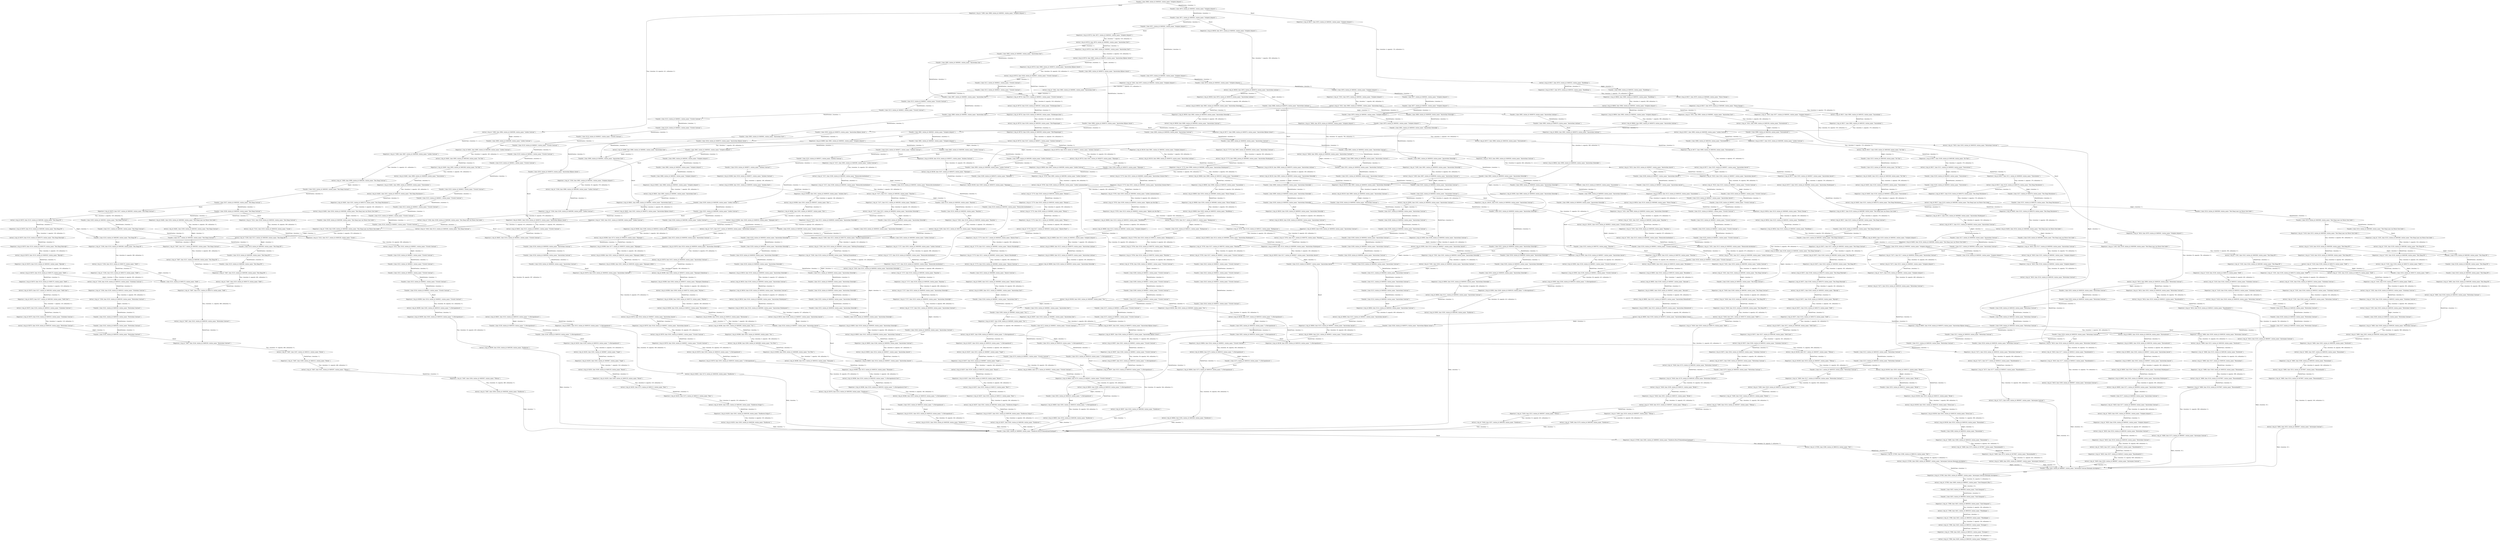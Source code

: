 digraph {
    0 [ label = "Departure { trip_id: 17996, time: 8425, station_id: 8800058, station_name: \"Gent-Dampoort\" }" ]
    1 [ label = "Transfer { time: 8425, station_id: 8800058, station_name: \"Gent-Dampoort\" }" ]
    2 [ label = "Arrival { trip_id: 17996, time: 8431, station_id: 8800329, station_name: \"Wondelgem\" }" ]
    3 [ label = "Departure { trip_id: 17996, time: 8432, station_id: 8800329, station_name: \"Wondelgem\" }" ]
    4 [ label = "Arrival { trip_id: 17996, time: 8435, station_id: 8893252, station_name: \"Evergem\" }" ]
    5 [ label = "Departure { trip_id: 17996, time: 8435, station_id: 8893252, station_name: \"Evergem\" }" ]
    6 [ label = "Arrival { trip_id: 17996, time: 8439, station_id: 8800330, station_name: \"Sleidinge\" }" ]
    7 [ label = "Transfer { time: 8425, station_id: 8800058, station_name: \"Gent-Dampoort\" }" ]
    8 [ label = "Transfer { time: 8202, station_id: 8400319, station_name: \"\\'s-Hertogenbosch\" }" ]
    9 [ label = "Transfer { time: 8158, station_id: 8400319, station_name: \"\\'s-Hertogenbosch\" }" ]
    10 [ label = "Departure { trip_id: 63078, time: 8126, station_id: 8400059, station_name: \"Amsterdam Sloterdijk\" }" ]
    11 [ label = "Transfer { time: 8126, station_id: 8400059, station_name: \"Amsterdam Sloterdijk\" }" ]
    12 [ label = "Arrival { trip_id: 63078, time: 8132, station_id: 8400058, station_name: \"Amsterdam Centraal\" }" ]
    13 [ label = "Departure { trip_id: 63078, time: 8136, station_id: 8400058, station_name: \"Amsterdam Centraal\" }" ]
    14 [ label = "Transfer { time: 8136, station_id: 8400058, station_name: \"Amsterdam Centraal\" }" ]
    15 [ label = "Arrival { trip_id: 63078, time: 8144, station_id: 8400057, station_name: \"Amsterdam Amstel\" }" ]
    16 [ label = "Departure { trip_id: 63078, time: 8144, station_id: 8400057, station_name: \"Amsterdam Amstel\" }" ]
    17 [ label = "Arrival { trip_id: 63078, time: 8162, station_id: 8400621, station_name: \"Utrecht Centraal\" }" ]
    18 [ label = "Departure { trip_id: 63078, time: 8164, station_id: 8400621, station_name: \"Utrecht Centraal\" }" ]
    19 [ label = "Arrival { trip_id: 63078, time: 8192, station_id: 8400319, station_name: \"\\'s-Hertogenbosch\" }" ]
    20 [ label = "Departure { trip_id: 63078, time: 8195, station_id: 8400319, station_name: \"\\'s-Hertogenbosch\" }" ]
    21 [ label = "Arrival { trip_id: 63078, time: 8214, station_id: 8400206, station_name: \"Eindhoven\" }" ]
    22 [ label = "Departure { trip_id: 63095, time: 8096, station_id: 8400059, station_name: \"Amsterdam Sloterdijk\" }" ]
    23 [ label = "Transfer { time: 8096, station_id: 8400059, station_name: \"Amsterdam Sloterdijk\" }" ]
    24 [ label = "Arrival { trip_id: 63095, time: 8102, station_id: 8400058, station_name: \"Amsterdam Centraal\" }" ]
    25 [ label = "Departure { trip_id: 63095, time: 8108, station_id: 8400058, station_name: \"Amsterdam Centraal\" }" ]
    26 [ label = "Transfer { time: 8108, station_id: 8400058, station_name: \"Amsterdam Centraal\" }" ]
    27 [ label = "Arrival { trip_id: 63095, time: 8116, station_id: 8400057, station_name: \"Amsterdam Amstel\" }" ]
    28 [ label = "Departure { trip_id: 63095, time: 8116, station_id: 8400057, station_name: \"Amsterdam Amstel\" }" ]
    29 [ label = "Transfer { time: 8116, station_id: 8400057, station_name: \"Amsterdam Amstel\" }" ]
    30 [ label = "Arrival { trip_id: 63095, time: 8134, station_id: 8400621, station_name: \"Utrecht Centraal\" }" ]
    31 [ label = "Departure { trip_id: 63095, time: 8136, station_id: 8400621, station_name: \"Utrecht Centraal\" }" ]
    32 [ label = "Transfer { time: 8136, station_id: 8400621, station_name: \"Utrecht Centraal\" }" ]
    33 [ label = "Arrival { trip_id: 63095, time: 8164, station_id: 8400319, station_name: \"\\'s-Hertogenbosch\" }" ]
    34 [ label = "Departure { trip_id: 63095, time: 8166, station_id: 8400319, station_name: \"\\'s-Hertogenbosch\" }" ]
    35 [ label = "Arrival { trip_id: 63095, time: 8185, station_id: 8400206, station_name: \"Eindhoven\" }" ]
    36 [ label = "Departure { trip_id: 63101, time: 8225, station_id: 8400319, station_name: \"\\'s-Hertogenbosch\" }" ]
    37 [ label = "Transfer { time: 8225, station_id: 8400319, station_name: \"\\'s-Hertogenbosch\" }" ]
    38 [ label = "Arrival { trip_id: 63101, time: 8244, station_id: 8400206, station_name: \"Eindhoven\" }" ]
    39 [ label = "Transfer { time: 8101, station_id: 8400058, station_name: \"Amsterdam Centraal\" }" ]
    40 [ label = "Transfer { time: 8135, station_id: 8400059, station_name: \"Amsterdam Sloterdijk\" }" ]
    41 [ label = "Transfer { time: 8128, station_id: 8400621, station_name: \"Utrecht Centraal\" }" ]
    42 [ label = "Transfer { time: 8123, station_id: 8400621, station_name: \"Utrecht Centraal\" }" ]
    43 [ label = "Transfer { time: 8153, station_id: 8400621, station_name: \"Utrecht Centraal\" }" ]
    44 [ label = "Transfer { time: 8111, station_id: 8400282, station_name: \"Den Haag Centraal\" }" ]
    45 [ label = "Transfer { time: 8155, station_id: 8400071, station_name: \"Arnhem Centraal\" }" ]
    46 [ label = "Transfer { time: 8113, station_id: 8400057, station_name: \"Amsterdam Amstel\" }" ]
    47 [ label = "Transfer { time: 8129, station_id: 8400059, station_name: \"Amsterdam Sloterdijk\" }" ]
    48 [ label = "Transfer { time: 8133, station_id: 8400621, station_name: \"Utrecht Centraal\" }" ]
    49 [ label = "Transfer { time: 8093, station_id: 8400058, station_name: \"Amsterdam Centraal\" }" ]
    50 [ label = "Transfer { time: 8099, station_id: 8400059, station_name: \"Amsterdam Sloterdijk\" }" ]
    51 [ label = "Transfer { time: 8142, station_id: 8400621, station_name: \"Utrecht Centraal\" }" ]
    52 [ label = "Transfer { time: 8112, station_id: 8400621, station_name: \"Utrecht Centraal\" }" ]
    53 [ label = "Transfer { time: 8172, station_id: 8400621, station_name: \"Utrecht Centraal\" }" ]
    54 [ label = "Transfer { time: 8150, station_id: 8400621, station_name: \"Utrecht Centraal\" }" ]
    55 [ label = "Transfer { time: 8120, station_id: 8400621, station_name: \"Utrecht Centraal\" }" ]
    56 [ label = "Departure { trip_id: 63893, time: 8132, station_id: 8400080, station_name: \"Almere Centrum\" }" ]
    57 [ label = "Transfer { time: 8132, station_id: 8400080, station_name: \"Almere Centrum\" }" ]
    58 [ label = "Arrival { trip_id: 63893, time: 8151, station_id: 8400061, station_name: \"Amsterdam Zuid\" }" ]
    59 [ label = "Transfer { time: 8092, station_id: 8400061, station_name: \"Amsterdam Zuid\" }" ]
    60 [ label = "Transfer { time: 8134, station_id: 8400282, station_name: \"Den Haag Centraal\" }" ]
    61 [ label = "Transfer { time: 8169, station_id: 8400621, station_name: \"Utrecht Centraal\" }" ]
    62 [ label = "Departure { trip_id: 64205, time: 8158, station_id: 8400319, station_name: \"\\'s-Hertogenbosch\" }" ]
    63 [ label = "Transfer { time: 8158, station_id: 8400319, station_name: \"\\'s-Hertogenbosch\" }" ]
    64 [ label = "Arrival { trip_id: 64205, time: 8162, station_id: 8400667, station_name: \"Vught\" }" ]
    65 [ label = "Departure { trip_id: 64205, time: 8162, station_id: 8400667, station_name: \"Vught\" }" ]
    66 [ label = "Arrival { trip_id: 64205, time: 8169, station_id: 8400129, station_name: \"Boxtel\" }" ]
    67 [ label = "Departure { trip_id: 64205, time: 8169, station_id: 8400129, station_name: \"Boxtel\" }" ]
    68 [ label = "Arrival { trip_id: 64205, time: 8175, station_id: 8400112, station_name: \"Best\" }" ]
    69 [ label = "Departure { trip_id: 64205, time: 8175, station_id: 8400112, station_name: \"Best\" }" ]
    70 [ label = "Arrival { trip_id: 64205, time: 8181, station_id: 8400196, station_name: \"Eindhoven Strijp-S\" }" ]
    71 [ label = "Departure { trip_id: 64205, time: 8181, station_id: 8400196, station_name: \"Eindhoven Strijp-S\" }" ]
    72 [ label = "Arrival { trip_id: 64205, time: 8185, station_id: 8400206, station_name: \"Eindhoven\" }" ]
    73 [ label = "Departure { trip_id: 64207, time: 8196, station_id: 8400495, station_name: \"Oss\" }" ]
    74 [ label = "Transfer { time: 8196, station_id: 8400495, station_name: \"Oss\" }" ]
    75 [ label = "Arrival { trip_id: 64207, time: 8208, station_id: 8400319, station_name: \"\\'s-Hertogenbosch\" }" ]
    76 [ label = "Departure { trip_id: 64207, time: 8218, station_id: 8400319, station_name: \"\\'s-Hertogenbosch\" }" ]
    77 [ label = "Arrival { trip_id: 64207, time: 8222, station_id: 8400667, station_name: \"Vught\" }" ]
    78 [ label = "Departure { trip_id: 64207, time: 8222, station_id: 8400667, station_name: \"Vught\" }" ]
    79 [ label = "Arrival { trip_id: 64207, time: 8229, station_id: 8400129, station_name: \"Boxtel\" }" ]
    80 [ label = "Departure { trip_id: 64207, time: 8229, station_id: 8400129, station_name: \"Boxtel\" }" ]
    81 [ label = "Arrival { trip_id: 64207, time: 8235, station_id: 8400112, station_name: \"Best\" }" ]
    82 [ label = "Departure { trip_id: 64207, time: 8235, station_id: 8400112, station_name: \"Best\" }" ]
    83 [ label = "Arrival { trip_id: 64207, time: 8241, station_id: 8400196, station_name: \"Eindhoven Strijp-S\" }" ]
    84 [ label = "Departure { trip_id: 64207, time: 8241, station_id: 8400196, station_name: \"Eindhoven Strijp-S\" }" ]
    85 [ label = "Arrival { trip_id: 64207, time: 8245, station_id: 8400206, station_name: \"Eindhoven\" }" ]
    86 [ label = "Departure { trip_id: 64481, time: 8090, station_id: 8400390, station_name: \"Leiden Centraal\" }" ]
    87 [ label = "Transfer { time: 8090, station_id: 8400390, station_name: \"Leiden Centraal\" }" ]
    88 [ label = "Arrival { trip_id: 64481, time: 8093, station_id: 8400188, station_name: \"De Vink\" }" ]
    89 [ label = "Departure { trip_id: 64481, time: 8093, station_id: 8400188, station_name: \"De Vink\" }" ]
    90 [ label = "Arrival { trip_id: 64481, time: 8096, station_id: 8400659, station_name: \"Voorschoten\" }" ]
    91 [ label = "Departure { trip_id: 64481, time: 8096, station_id: 8400659, station_name: \"Voorschoten\" }" ]
    92 [ label = "Arrival { trip_id: 64481, time: 8101, station_id: 8400278, station_name: \"Den Haag Mariahoeve\" }" ]
    93 [ label = "Departure { trip_id: 64481, time: 8101, station_id: 8400278, station_name: \"Den Haag Mariahoeve\" }" ]
    94 [ label = "Arrival { trip_id: 64481, time: 8104, station_id: 8400380, station_name: \"Den Haag Laan van Nieuw Oost Indie\" }" ]
    95 [ label = "Departure { trip_id: 64481, time: 8104, station_id: 8400380, station_name: \"Den Haag Laan van Nieuw Oost Indie\" }" ]
    96 [ label = "Arrival { trip_id: 64481, time: 8108, station_id: 8400282, station_name: \"Den Haag Centraal\" }" ]
    97 [ label = "Departure { trip_id: 64492, time: 8123, station_id: 8400188, station_name: \"De Vink\" }" ]
    98 [ label = "Transfer { time: 8123, station_id: 8400188, station_name: \"De Vink\" }" ]
    99 [ label = "Arrival { trip_id: 64492, time: 8126, station_id: 8400659, station_name: \"Voorschoten\" }" ]
    100 [ label = "Departure { trip_id: 64492, time: 8126, station_id: 8400659, station_name: \"Voorschoten\" }" ]
    101 [ label = "Transfer { time: 8126, station_id: 8400659, station_name: \"Voorschoten\" }" ]
    102 [ label = "Arrival { trip_id: 64492, time: 8131, station_id: 8400278, station_name: \"Den Haag Mariahoeve\" }" ]
    103 [ label = "Departure { trip_id: 64492, time: 8131, station_id: 8400278, station_name: \"Den Haag Mariahoeve\" }" ]
    104 [ label = "Transfer { time: 8131, station_id: 8400278, station_name: \"Den Haag Mariahoeve\" }" ]
    105 [ label = "Arrival { trip_id: 64492, time: 8134, station_id: 8400380, station_name: \"Den Haag Laan van Nieuw Oost Indie\" }" ]
    106 [ label = "Departure { trip_id: 64492, time: 8134, station_id: 8400380, station_name: \"Den Haag Laan van Nieuw Oost Indie\" }" ]
    107 [ label = "Arrival { trip_id: 64492, time: 8138, station_id: 8400282, station_name: \"Den Haag Centraal\" }" ]
    108 [ label = "Transfer { time: 8124, station_id: 8400380, station_name: \"Den Haag Laan van Nieuw Oost Indie\" }" ]
    109 [ label = "Transfer { time: 8127, station_id: 8400278, station_name: \"Den Haag Mariahoeve\" }" ]
    110 [ label = "Transfer { time: 8119, station_id: 8400621, station_name: \"Utrecht Centraal\" }" ]
    111 [ label = "Transfer { time: 8111, station_id: 8400621, station_name: \"Utrecht Centraal\" }" ]
    112 [ label = "Transfer { time: 8171, station_id: 8400621, station_name: \"Utrecht Centraal\" }" ]
    113 [ label = "Transfer { time: 8134, station_id: 8400621, station_name: \"Utrecht Centraal\" }" ]
    114 [ label = "Transfer { time: 8152, station_id: 8400621, station_name: \"Utrecht Centraal\" }" ]
    115 [ label = "Transfer { time: 8122, station_id: 8400621, station_name: \"Utrecht Centraal\" }" ]
    116 [ label = "Departure { trip_id: 64989, time: 8081, station_id: 8400561, station_name: \"Schiphol (Airport)\" }" ]
    117 [ label = "Transfer { time: 8081, station_id: 8400561, station_name: \"Schiphol (Airport)\" }" ]
    118 [ label = "Arrival { trip_id: 64989, time: 8088, station_id: 8400061, station_name: \"Amsterdam Zuid\" }" ]
    119 [ label = "Transfer { time: 8089, station_id: 8400061, station_name: \"Amsterdam Zuid\" }" ]
    120 [ label = "Transfer { time: 8096, station_id: 8400194, station_name: \"Duivendrecht\" }" ]
    121 [ label = "Transfer { time: 8170, station_id: 8400621, station_name: \"Utrecht Centraal\" }" ]
    122 [ label = "Transfer { time: 8118, station_id: 8400621, station_name: \"Utrecht Centraal\" }" ]
    123 [ label = "Transfer { time: 8119, station_id: 8400621, station_name: \"Utrecht Centraal\" }" ]
    124 [ label = "Transfer { time: 8105, station_id: 8400530, station_name: \"Rotterdam Centraal\" }" ]
    125 [ label = "Transfer { time: 8111, station_id: 8400530, station_name: \"Rotterdam Centraal\" }" ]
    126 [ label = "Departure { trip_id: 65670, time: 8107, station_id: 8400282, station_name: \"Den Haag Centraal\" }" ]
    127 [ label = "Transfer { time: 8107, station_id: 8400282, station_name: \"Den Haag Centraal\" }" ]
    128 [ label = "Arrival { trip_id: 65670, time: 8110, station_id: 8400280, station_name: \"Den Haag HS\" }" ]
    129 [ label = "Departure { trip_id: 65670, time: 8114, station_id: 8400280, station_name: \"Den Haag HS\" }" ]
    130 [ label = "Arrival { trip_id: 65670, time: 8116, station_id: 8400279, station_name: \"Den Haag Moerwijk\" }" ]
    131 [ label = "Departure { trip_id: 65670, time: 8116, station_id: 8400279, station_name: \"Den Haag Moerwijk\" }" ]
    132 [ label = "Arrival { trip_id: 65670, time: 8119, station_id: 8400505, station_name: \"Rijswijk\" }" ]
    133 [ label = "Departure { trip_id: 65670, time: 8119, station_id: 8400505, station_name: \"Rijswijk\" }" ]
    134 [ label = "Arrival { trip_id: 65670, time: 8124, station_id: 8400170, station_name: \"Delft\" }" ]
    135 [ label = "Departure { trip_id: 65670, time: 8124, station_id: 8400170, station_name: \"Delft\" }" ]
    136 [ label = "Arrival { trip_id: 65670, time: 8127, station_id: 8400166, station_name: \"Delft Zuid\" }" ]
    137 [ label = "Departure { trip_id: 65670, time: 8127, station_id: 8400166, station_name: \"Delft Zuid\" }" ]
    138 [ label = "Arrival { trip_id: 65670, time: 8134, station_id: 8400553, station_name: \"Schiedam Centrum\" }" ]
    139 [ label = "Departure { trip_id: 65670, time: 8134, station_id: 8400553, station_name: \"Schiedam Centrum\" }" ]
    140 [ label = "Arrival { trip_id: 65670, time: 8139, station_id: 8400530, station_name: \"Rotterdam Centraal\" }" ]
    141 [ label = "Transfer { time: 8141, station_id: 8400530, station_name: \"Rotterdam Centraal\" }" ]
    142 [ label = "Departure { trip_id: 65671, time: 8137, station_id: 8400282, station_name: \"Den Haag Centraal\" }" ]
    143 [ label = "Transfer { time: 8137, station_id: 8400282, station_name: \"Den Haag Centraal\" }" ]
    144 [ label = "Arrival { trip_id: 65671, time: 8140, station_id: 8400280, station_name: \"Den Haag HS\" }" ]
    145 [ label = "Departure { trip_id: 65671, time: 8143, station_id: 8400280, station_name: \"Den Haag HS\" }" ]
    146 [ label = "Arrival { trip_id: 65671, time: 8146, station_id: 8400279, station_name: \"Den Haag Moerwijk\" }" ]
    147 [ label = "Departure { trip_id: 65671, time: 8146, station_id: 8400279, station_name: \"Den Haag Moerwijk\" }" ]
    148 [ label = "Arrival { trip_id: 65671, time: 8149, station_id: 8400505, station_name: \"Rijswijk\" }" ]
    149 [ label = "Departure { trip_id: 65671, time: 8149, station_id: 8400505, station_name: \"Rijswijk\" }" ]
    150 [ label = "Arrival { trip_id: 65671, time: 8154, station_id: 8400170, station_name: \"Delft\" }" ]
    151 [ label = "Departure { trip_id: 65671, time: 8154, station_id: 8400170, station_name: \"Delft\" }" ]
    152 [ label = "Arrival { trip_id: 65671, time: 8157, station_id: 8400166, station_name: \"Delft Zuid\" }" ]
    153 [ label = "Departure { trip_id: 65671, time: 8157, station_id: 8400166, station_name: \"Delft Zuid\" }" ]
    154 [ label = "Arrival { trip_id: 65671, time: 8164, station_id: 8400553, station_name: \"Schiedam Centrum\" }" ]
    155 [ label = "Departure { trip_id: 65671, time: 8164, station_id: 8400553, station_name: \"Schiedam Centrum\" }" ]
    156 [ label = "Arrival { trip_id: 65671, time: 8169, station_id: 8400530, station_name: \"Rotterdam Centraal\" }" ]
    157 [ label = "Transfer { time: 8156, station_id: 8400530, station_name: \"Rotterdam Centraal\" }" ]
    158 [ label = "Transfer { time: 8119, station_id: 8400280, station_name: \"Den Haag HS\" }" ]
    159 [ label = "Transfer { time: 8106, station_id: 8400530, station_name: \"Rotterdam Centraal\" }" ]
    160 [ label = "Transfer { time: 8134, station_id: 8400280, station_name: \"Den Haag HS\" }" ]
    161 [ label = "Transfer { time: 8122, station_id: 8400621, station_name: \"Utrecht Centraal\" }" ]
    162 [ label = "Transfer { time: 8152, station_id: 8400621, station_name: \"Utrecht Centraal\" }" ]
    163 [ label = "Transfer { time: 8111, station_id: 8400058, station_name: \"Amsterdam Centraal\" }" ]
    164 [ label = "Departure { trip_id: 66016, time: 8130, station_id: 8400059, station_name: \"Amsterdam Sloterdijk\" }" ]
    165 [ label = "Transfer { time: 8130, station_id: 8400059, station_name: \"Amsterdam Sloterdijk\" }" ]
    166 [ label = "Arrival { trip_id: 66016, time: 8136, station_id: 8400058, station_name: \"Amsterdam Centraal\" }" ]
    167 [ label = "Departure { trip_id: 66016, time: 8139, station_id: 8400058, station_name: \"Amsterdam Centraal\" }" ]
    168 [ label = "Arrival { trip_id: 66016, time: 8145, station_id: 8400060, station_name: \"Amsterdam Muiderpoort\" }" ]
    169 [ label = "Departure { trip_id: 66016, time: 8145, station_id: 8400060, station_name: \"Amsterdam Muiderpoort\" }" ]
    170 [ label = "Arrival { trip_id: 66016, time: 8148, station_id: 8400057, station_name: \"Amsterdam Amstel\" }" ]
    171 [ label = "Departure { trip_id: 66020, time: 8100, station_id: 8400059, station_name: \"Amsterdam Sloterdijk\" }" ]
    172 [ label = "Transfer { time: 8100, station_id: 8400059, station_name: \"Amsterdam Sloterdijk\" }" ]
    173 [ label = "Arrival { trip_id: 66020, time: 8106, station_id: 8400058, station_name: \"Amsterdam Centraal\" }" ]
    174 [ label = "Departure { trip_id: 66020, time: 8108, station_id: 8400058, station_name: \"Amsterdam Centraal\" }" ]
    175 [ label = "Transfer { time: 8108, station_id: 8400058, station_name: \"Amsterdam Centraal\" }" ]
    176 [ label = "Arrival { trip_id: 66020, time: 8114, station_id: 8400060, station_name: \"Amsterdam Muiderpoort\" }" ]
    177 [ label = "Departure { trip_id: 66020, time: 8114, station_id: 8400060, station_name: \"Amsterdam Muiderpoort\" }" ]
    178 [ label = "Arrival { trip_id: 66020, time: 8117, station_id: 8400057, station_name: \"Amsterdam Amstel\" }" ]
    179 [ label = "Transfer { time: 8095, station_id: 8400074, station_name: \"Amsterdam Bijlmer ArenA\" }" ]
    180 [ label = "Transfer { time: 8109, station_id: 8400282, station_name: \"Den Haag Centraal\" }" ]
    181 [ label = "Transfer { time: 8120, station_id: 8400659, station_name: \"Voorschoten\" }" ]
    182 [ label = "Transfer { time: 8123, station_id: 8400188, station_name: \"De Vink\" }" ]
    183 [ label = "Departure { trip_id: 66054, time: 8113, station_id: 8400102, station_name: \"Sassenheim\" }" ]
    184 [ label = "Transfer { time: 8113, station_id: 8400102, station_name: \"Sassenheim\" }" ]
    185 [ label = "Arrival { trip_id: 66054, time: 8119, station_id: 8400460, station_name: \"Nieuw Vennep\" }" ]
    186 [ label = "Departure { trip_id: 66054, time: 8119, station_id: 8400460, station_name: \"Nieuw Vennep\" }" ]
    187 [ label = "Arrival { trip_id: 66054, time: 8123, station_id: 8400332, station_name: \"Hoofddorp\" }" ]
    188 [ label = "Departure { trip_id: 66054, time: 8125, station_id: 8400332, station_name: \"Hoofddorp\" }" ]
    189 [ label = "Arrival { trip_id: 66054, time: 8129, station_id: 8400561, station_name: \"Schiphol (Airport)\" }" ]
    190 [ label = "Departure { trip_id: 66058, time: 8071, station_id: 8400561, station_name: \"Schiphol (Airport)\" }" ]
    191 [ label = "Transfer { time: 8071, station_id: 8400561, station_name: \"Schiphol (Airport)\" }" ]
    192 [ label = "Arrival { trip_id: 66058, time: 8078, station_id: 8400079, station_name: \"Amsterdam Lelylaan\" }" ]
    193 [ label = "Departure { trip_id: 66058, time: 8078, station_id: 8400079, station_name: \"Amsterdam Lelylaan\" }" ]
    194 [ label = "Arrival { trip_id: 66058, time: 8082, station_id: 8400059, station_name: \"Amsterdam Sloterdijk\" }" ]
    195 [ label = "Departure { trip_id: 66058, time: 8082, station_id: 8400059, station_name: \"Amsterdam Sloterdijk\" }" ]
    196 [ label = "Arrival { trip_id: 66058, time: 8088, station_id: 8400058, station_name: \"Amsterdam Centraal\" }" ]
    197 [ label = "Departure { trip_id: 66159, time: 8081, station_id: 8400561, station_name: \"Schiphol (Airport)\" }" ]
    198 [ label = "Transfer { time: 8081, station_id: 8400561, station_name: \"Schiphol (Airport)\" }" ]
    199 [ label = "Arrival { trip_id: 66159, time: 8088, station_id: 8400079, station_name: \"Amsterdam Lelylaan\" }" ]
    200 [ label = "Departure { trip_id: 66159, time: 8088, station_id: 8400079, station_name: \"Amsterdam Lelylaan\" }" ]
    201 [ label = "Transfer { time: 8088, station_id: 8400079, station_name: \"Amsterdam Lelylaan\" }" ]
    202 [ label = "Arrival { trip_id: 66159, time: 8092, station_id: 8400059, station_name: \"Amsterdam Sloterdijk\" }" ]
    203 [ label = "Departure { trip_id: 66159, time: 8092, station_id: 8400059, station_name: \"Amsterdam Sloterdijk\" }" ]
    204 [ label = "Transfer { time: 8092, station_id: 8400059, station_name: \"Amsterdam Sloterdijk\" }" ]
    205 [ label = "Arrival { trip_id: 66159, time: 8098, station_id: 8400058, station_name: \"Amsterdam Centraal\" }" ]
    206 [ label = "Transfer { time: 8101, station_id: 8400058, station_name: \"Amsterdam Centraal\" }" ]
    207 [ label = "Departure { trip_id: 66317, time: 8070, station_id: 8400561, station_name: \"Schiphol (Airport)\" }" ]
    208 [ label = "Transfer { time: 8070, station_id: 8400561, station_name: \"Schiphol (Airport)\" }" ]
    209 [ label = "Arrival { trip_id: 66317, time: 8074, station_id: 8400332, station_name: \"Hoofddorp\" }" ]
    210 [ label = "Departure { trip_id: 66317, time: 8074, station_id: 8400332, station_name: \"Hoofddorp\" }" ]
    211 [ label = "Arrival { trip_id: 66317, time: 8079, station_id: 8400460, station_name: \"Nieuw Vennep\" }" ]
    212 [ label = "Departure { trip_id: 66317, time: 8079, station_id: 8400460, station_name: \"Nieuw Vennep\" }" ]
    213 [ label = "Arrival { trip_id: 66317, time: 8085, station_id: 8400102, station_name: \"Sassenheim\" }" ]
    214 [ label = "Departure { trip_id: 66317, time: 8085, station_id: 8400102, station_name: \"Sassenheim\" }" ]
    215 [ label = "Arrival { trip_id: 66317, time: 8090, station_id: 8400390, station_name: \"Leiden Centraal\" }" ]
    216 [ label = "Departure { trip_id: 66317, time: 8105, station_id: 8400390, station_name: \"Leiden Centraal\" }" ]
    217 [ label = "Transfer { time: 8105, station_id: 8400390, station_name: \"Leiden Centraal\" }" ]
    218 [ label = "Arrival { trip_id: 66317, time: 8108, station_id: 8400188, station_name: \"De Vink\" }" ]
    219 [ label = "Departure { trip_id: 66317, time: 8108, station_id: 8400188, station_name: \"De Vink\" }" ]
    220 [ label = "Arrival { trip_id: 66317, time: 8111, station_id: 8400659, station_name: \"Voorschoten\" }" ]
    221 [ label = "Departure { trip_id: 66317, time: 8111, station_id: 8400659, station_name: \"Voorschoten\" }" ]
    222 [ label = "Arrival { trip_id: 66317, time: 8116, station_id: 8400278, station_name: \"Den Haag Mariahoeve\" }" ]
    223 [ label = "Departure { trip_id: 66317, time: 8116, station_id: 8400278, station_name: \"Den Haag Mariahoeve\" }" ]
    224 [ label = "Arrival { trip_id: 66317, time: 8119, station_id: 8400380, station_name: \"Den Haag Laan van Nieuw Oost Indie\" }" ]
    225 [ label = "Departure { trip_id: 66317, time: 8119, station_id: 8400380, station_name: \"Den Haag Laan van Nieuw Oost Indie\" }" ]
    226 [ label = "Arrival { trip_id: 66317, time: 8123, station_id: 8400282, station_name: \"Den Haag Centraal\" }" ]
    227 [ label = "Transfer { time: 8088, station_id: 8400059, station_name: \"Amsterdam Sloterdijk\" }" ]
    228 [ label = "Transfer { time: 8092, station_id: 8400079, station_name: \"Amsterdam Lelylaan\" }" ]
    229 [ label = "Transfer { time: 8111, station_id: 8400058, station_name: \"Amsterdam Centraal\" }" ]
    230 [ label = "Departure { trip_id: 66386, time: 8156, station_id: 8400071, station_name: \"Arnhem Centraal\" }" ]
    231 [ label = "Transfer { time: 8156, station_id: 8400071, station_name: \"Arnhem Centraal\" }" ]
    232 [ label = "Arrival { trip_id: 66386, time: 8161, station_id: 8400029, station_name: \"Arnhem Zuid\" }" ]
    233 [ label = "Departure { trip_id: 66386, time: 8161, station_id: 8400029, station_name: \"Arnhem Zuid\" }" ]
    234 [ label = "Arrival { trip_id: 66386, time: 8165, station_id: 8400207, station_name: \"Elst\" }" ]
    235 [ label = "Departure { trip_id: 66386, time: 8165, station_id: 8400207, station_name: \"Elst\" }" ]
    236 [ label = "Arrival { trip_id: 66386, time: 8169, station_id: 8400016, station_name: \"Nijmegen Lent\" }" ]
    237 [ label = "Departure { trip_id: 66386, time: 8169, station_id: 8400016, station_name: \"Nijmegen Lent\" }" ]
    238 [ label = "Arrival { trip_id: 66386, time: 8174, station_id: 8400470, station_name: \"Nijmegen\" }" ]
    239 [ label = "Departure { trip_id: 66386, time: 8177, station_id: 8400470, station_name: \"Nijmegen\" }" ]
    240 [ label = "Arrival { trip_id: 66386, time: 8181, station_id: 8400109, station_name: \"Nijmegen Goffert\" }" ]
    241 [ label = "Departure { trip_id: 66386, time: 8181, station_id: 8400109, station_name: \"Nijmegen Goffert\" }" ]
    242 [ label = "Arrival { trip_id: 66386, time: 8184, station_id: 8400475, station_name: \"Nijmegen Dukenburg\" }" ]
    243 [ label = "Departure { trip_id: 66386, time: 8184, station_id: 8400475, station_name: \"Nijmegen Dukenburg\" }" ]
    244 [ label = "Arrival { trip_id: 66386, time: 8188, station_id: 8400710, station_name: \"Wijchen\" }" ]
    245 [ label = "Departure { trip_id: 66386, time: 8189, station_id: 8400710, station_name: \"Wijchen\" }" ]
    246 [ label = "Arrival { trip_id: 66386, time: 8194, station_id: 8400515, station_name: \"Ravenstein\" }" ]
    247 [ label = "Departure { trip_id: 66386, time: 8194, station_id: 8400515, station_name: \"Ravenstein\" }" ]
    248 [ label = "Arrival { trip_id: 66386, time: 8201, station_id: 8400495, station_name: \"Oss\" }" ]
    249 [ label = "Departure { trip_id: 66386, time: 8203, station_id: 8400495, station_name: \"Oss\" }" ]
    250 [ label = "Arrival { trip_id: 66386, time: 8206, station_id: 8400496, station_name: \"Oss West\" }" ]
    251 [ label = "Departure { trip_id: 66386, time: 8206, station_id: 8400496, station_name: \"Oss West\" }" ]
    252 [ label = "Arrival { trip_id: 66386, time: 8213, station_id: 8400524, station_name: \"Rosmalen\" }" ]
    253 [ label = "Departure { trip_id: 66386, time: 8213, station_id: 8400524, station_name: \"Rosmalen\" }" ]
    254 [ label = "Arrival { trip_id: 66386, time: 8216, station_id: 8400320, station_name: \"\\'s-Hertogenbosch Oost\" }" ]
    255 [ label = "Departure { trip_id: 66386, time: 8216, station_id: 8400320, station_name: \"\\'s-Hertogenbosch Oost\" }" ]
    256 [ label = "Arrival { trip_id: 66386, time: 8220, station_id: 8400319, station_name: \"\\'s-Hertogenbosch\" }" ]
    257 [ label = "Transfer { time: 8076, station_id: 8400561, station_name: \"Schiphol (Airport)\" }" ]
    258 [ label = "Transfer { time: 8108, station_id: 8400530, station_name: \"Rotterdam Centraal\" }" ]
    259 [ label = "Transfer { time: 8104, station_id: 8400074, station_name: \"Amsterdam Bijlmer ArenA\" }" ]
    260 [ label = "Departure { trip_id: 66692, time: 8132, station_id: 8400702, station_name: \"Woerden\" }" ]
    261 [ label = "Transfer { time: 8132, station_id: 8400702, station_name: \"Woerden\" }" ]
    262 [ label = "Arrival { trip_id: 66692, time: 8142, station_id: 8400133, station_name: \"Breukelen\" }" ]
    263 [ label = "Departure { trip_id: 66692, time: 8142, station_id: 8400133, station_name: \"Breukelen\" }" ]
    264 [ label = "Arrival { trip_id: 66692, time: 8149, station_id: 8400047, station_name: \"Abcoude\" }" ]
    265 [ label = "Departure { trip_id: 66692, time: 8149, station_id: 8400047, station_name: \"Abcoude\" }" ]
    266 [ label = "Arrival { trip_id: 66692, time: 8152, station_id: 8400076, station_name: \"Amsterdam Holendrecht\" }" ]
    267 [ label = "Departure { trip_id: 66692, time: 8152, station_id: 8400076, station_name: \"Amsterdam Holendrecht\" }" ]
    268 [ label = "Arrival { trip_id: 66692, time: 8156, station_id: 8400074, station_name: \"Amsterdam Bijlmer ArenA\" }" ]
    269 [ label = "Departure { trip_id: 66692, time: 8156, station_id: 8400074, station_name: \"Amsterdam Bijlmer ArenA\" }" ]
    270 [ label = "Arrival { trip_id: 66692, time: 8158, station_id: 8400194, station_name: \"Duivendrecht\" }" ]
    271 [ label = "Departure { trip_id: 66692, time: 8158, station_id: 8400194, station_name: \"Duivendrecht\" }" ]
    272 [ label = "Arrival { trip_id: 66692, time: 8162, station_id: 8400057, station_name: \"Amsterdam Amstel\" }" ]
    273 [ label = "Departure { trip_id: 66692, time: 8162, station_id: 8400057, station_name: \"Amsterdam Amstel\" }" ]
    274 [ label = "Arrival { trip_id: 66692, time: 8165, station_id: 8400060, station_name: \"Amsterdam Muiderpoort\" }" ]
    275 [ label = "Departure { trip_id: 66692, time: 8165, station_id: 8400060, station_name: \"Amsterdam Muiderpoort\" }" ]
    276 [ label = "Arrival { trip_id: 66692, time: 8171, station_id: 8400058, station_name: \"Amsterdam Centraal\" }" ]
    277 [ label = "Transfer { time: 8155, station_id: 8400530, station_name: \"Rotterdam Centraal\" }" ]
    278 [ label = "Departure { trip_id: 66717, time: 8096, station_id: 8400074, station_name: \"Amsterdam Bijlmer ArenA\" }" ]
    279 [ label = "Transfer { time: 8096, station_id: 8400074, station_name: \"Amsterdam Bijlmer ArenA\" }" ]
    280 [ label = "Arrival { trip_id: 66717, time: 8098, station_id: 8400194, station_name: \"Duivendrecht\" }" ]
    281 [ label = "Departure { trip_id: 66717, time: 8098, station_id: 8400194, station_name: \"Duivendrecht\" }" ]
    282 [ label = "Transfer { time: 8098, station_id: 8400194, station_name: \"Duivendrecht\" }" ]
    283 [ label = "Arrival { trip_id: 66717, time: 8102, station_id: 8400057, station_name: \"Amsterdam Amstel\" }" ]
    284 [ label = "Departure { trip_id: 66717, time: 8102, station_id: 8400057, station_name: \"Amsterdam Amstel\" }" ]
    285 [ label = "Arrival { trip_id: 66717, time: 8105, station_id: 8400060, station_name: \"Amsterdam Muiderpoort\" }" ]
    286 [ label = "Departure { trip_id: 66717, time: 8105, station_id: 8400060, station_name: \"Amsterdam Muiderpoort\" }" ]
    287 [ label = "Arrival { trip_id: 66717, time: 8111, station_id: 8400058, station_name: \"Amsterdam Centraal\" }" ]
    288 [ label = "Transfer { time: 8113, station_id: 8400058, station_name: \"Amsterdam Centraal\" }" ]
    289 [ label = "Transfer { time: 8091, station_id: 8400059, station_name: \"Amsterdam Sloterdijk\" }" ]
    290 [ label = "Transfer { time: 8116, station_id: 8400621, station_name: \"Utrecht Centraal\" }" ]
    291 [ label = "Departure { trip_id: 66803, time: 8136, station_id: 8400059, station_name: \"Amsterdam Sloterdijk\" }" ]
    292 [ label = "Transfer { time: 8136, station_id: 8400059, station_name: \"Amsterdam Sloterdijk\" }" ]
    293 [ label = "Arrival { trip_id: 66803, time: 8142, station_id: 8400058, station_name: \"Amsterdam Centraal\" }" ]
    294 [ label = "Departure { trip_id: 66803, time: 8146, station_id: 8400058, station_name: \"Amsterdam Centraal\" }" ]
    295 [ label = "Transfer { time: 8146, station_id: 8400058, station_name: \"Amsterdam Centraal\" }" ]
    296 [ label = "Arrival { trip_id: 66803, time: 8154, station_id: 8400057, station_name: \"Amsterdam Amstel\" }" ]
    297 [ label = "Departure { trip_id: 66803, time: 8154, station_id: 8400057, station_name: \"Amsterdam Amstel\" }" ]
    298 [ label = "Transfer { time: 8154, station_id: 8400057, station_name: \"Amsterdam Amstel\" }" ]
    299 [ label = "Arrival { trip_id: 66803, time: 8172, station_id: 8400621, station_name: \"Utrecht Centraal\" }" ]
    300 [ label = "Departure { trip_id: 66803, time: 8174, station_id: 8400621, station_name: \"Utrecht Centraal\" }" ]
    301 [ label = "Transfer { time: 8174, station_id: 8400621, station_name: \"Utrecht Centraal\" }" ]
    302 [ label = "Arrival { trip_id: 66803, time: 8200, station_id: 8400319, station_name: \"\\'s-Hertogenbosch\" }" ]
    303 [ label = "Departure { trip_id: 66803, time: 8205, station_id: 8400319, station_name: \"\\'s-Hertogenbosch\" }" ]
    304 [ label = "Transfer { time: 8205, station_id: 8400319, station_name: \"\\'s-Hertogenbosch\" }" ]
    305 [ label = "Arrival { trip_id: 66803, time: 8224, station_id: 8400206, station_name: \"Eindhoven\" }" ]
    306 [ label = "Departure { trip_id: 66804, time: 8105, station_id: 8400059, station_name: \"Amsterdam Sloterdijk\" }" ]
    307 [ label = "Transfer { time: 8105, station_id: 8400059, station_name: \"Amsterdam Sloterdijk\" }" ]
    308 [ label = "Arrival { trip_id: 66804, time: 8111, station_id: 8400058, station_name: \"Amsterdam Centraal\" }" ]
    309 [ label = "Departure { trip_id: 66804, time: 8114, station_id: 8400058, station_name: \"Amsterdam Centraal\" }" ]
    310 [ label = "Transfer { time: 8114, station_id: 8400058, station_name: \"Amsterdam Centraal\" }" ]
    311 [ label = "Arrival { trip_id: 66804, time: 8122, station_id: 8400057, station_name: \"Amsterdam Amstel\" }" ]
    312 [ label = "Departure { trip_id: 66804, time: 8123, station_id: 8400057, station_name: \"Amsterdam Amstel\" }" ]
    313 [ label = "Transfer { time: 8123, station_id: 8400057, station_name: \"Amsterdam Amstel\" }" ]
    314 [ label = "Arrival { trip_id: 66804, time: 8141, station_id: 8400621, station_name: \"Utrecht Centraal\" }" ]
    315 [ label = "Departure { trip_id: 66804, time: 8144, station_id: 8400621, station_name: \"Utrecht Centraal\" }" ]
    316 [ label = "Transfer { time: 8144, station_id: 8400621, station_name: \"Utrecht Centraal\" }" ]
    317 [ label = "Arrival { trip_id: 66804, time: 8170, station_id: 8400319, station_name: \"\\'s-Hertogenbosch\" }" ]
    318 [ label = "Departure { trip_id: 66804, time: 8175, station_id: 8400319, station_name: \"\\'s-Hertogenbosch\" }" ]
    319 [ label = "Transfer { time: 8175, station_id: 8400319, station_name: \"\\'s-Hertogenbosch\" }" ]
    320 [ label = "Arrival { trip_id: 66804, time: 8194, station_id: 8400206, station_name: \"Eindhoven\" }" ]
    321 [ label = "Transfer { time: 8119, station_id: 8400621, station_name: \"Utrecht Centraal\" }" ]
    322 [ label = "Transfer { time: 8108, station_id: 8400057, station_name: \"Amsterdam Amstel\" }" ]
    323 [ label = "Transfer { time: 8126, station_id: 8400059, station_name: \"Amsterdam Sloterdijk\" }" ]
    324 [ label = "Transfer { time: 8096, station_id: 8400059, station_name: \"Amsterdam Sloterdijk\" }" ]
    325 [ label = "Departure { trip_id: 68198, time: 8154, station_id: 8400071, station_name: \"Arnhem Centraal\" }" ]
    326 [ label = "Transfer { time: 8154, station_id: 8400071, station_name: \"Arnhem Centraal\" }" ]
    327 [ label = "Arrival { trip_id: 68198, time: 8167, station_id: 8400470, station_name: \"Nijmegen\" }" ]
    328 [ label = "Departure { trip_id: 68198, time: 8169, station_id: 8400470, station_name: \"Nijmegen\" }" ]
    329 [ label = "Transfer { time: 8169, station_id: 8400470, station_name: \"Nijmegen\" }" ]
    330 [ label = "Arrival { trip_id: 68198, time: 8185, station_id: 8400495, station_name: \"Oss\" }" ]
    331 [ label = "Departure { trip_id: 68198, time: 8185, station_id: 8400495, station_name: \"Oss\" }" ]
    332 [ label = "Arrival { trip_id: 68198, time: 8197, station_id: 8400319, station_name: \"\\'s-Hertogenbosch\" }" ]
    333 [ label = "Departure { trip_id: 68198, time: 8202, station_id: 8400319, station_name: \"\\'s-Hertogenbosch\" }" ]
    334 [ label = "Transfer { time: 8202, station_id: 8400319, station_name: \"\\'s-Hertogenbosch\" }" ]
    335 [ label = "Arrival { trip_id: 68198, time: 8217, station_id: 8400597, station_name: \"Tilburg\" }" ]
    336 [ label = "Departure { trip_id: 68198, time: 8218, station_id: 8400597, station_name: \"Tilburg\" }" ]
    337 [ label = "Arrival { trip_id: 68198, time: 8230, station_id: 8400131, station_name: \"Breda\" }" ]
    338 [ label = "Departure { trip_id: 68198, time: 8235, station_id: 8400131, station_name: \"Breda\" }" ]
    339 [ label = "Transfer { time: 8235, station_id: 8400131, station_name: \"Breda\" }" ]
    340 [ label = "Arrival { trip_id: 68198, time: 8242, station_id: 8400218, station_name: \"Etten-Leur\" }" ]
    341 [ label = "Departure { trip_id: 68198, time: 8242, station_id: 8400218, station_name: \"Etten-Leur\" }" ]
    342 [ label = "Arrival { trip_id: 68198, time: 8253, station_id: 8400526, station_name: \"Roosendaal\" }" ]
    343 [ label = "Transfer { time: 8214, station_id: 8400319, station_name: \"\\'s-Hertogenbosch\" }" ]
    344 [ label = "Departure { trip_id: 68397, time: 8156, station_id: 8400061, station_name: \"Amsterdam Zuid\" }" ]
    345 [ label = "Transfer { time: 8156, station_id: 8400061, station_name: \"Amsterdam Zuid\" }" ]
    346 [ label = "Arrival { trip_id: 68397, time: 8161, station_id: 8400074, station_name: \"Amsterdam Bijlmer ArenA\" }" ]
    347 [ label = "Departure { trip_id: 68397, time: 8164, station_id: 8400074, station_name: \"Amsterdam Bijlmer ArenA\" }" ]
    348 [ label = "Transfer { time: 8164, station_id: 8400074, station_name: \"Amsterdam Bijlmer ArenA\" }" ]
    349 [ label = "Arrival { trip_id: 68397, time: 8181, station_id: 8400621, station_name: \"Utrecht Centraal\" }" ]
    350 [ label = "Departure { trip_id: 68397, time: 8184, station_id: 8400621, station_name: \"Utrecht Centraal\" }" ]
    351 [ label = "Arrival { trip_id: 68397, time: 8212, station_id: 8400319, station_name: \"\\'s-Hertogenbosch\" }" ]
    352 [ label = "Departure { trip_id: 68397, time: 8215, station_id: 8400319, station_name: \"\\'s-Hertogenbosch\" }" ]
    353 [ label = "Transfer { time: 8215, station_id: 8400319, station_name: \"\\'s-Hertogenbosch\" }" ]
    354 [ label = "Arrival { trip_id: 68397, time: 8234, station_id: 8400206, station_name: \"Eindhoven\" }" ]
    355 [ label = "Departure { trip_id: 68399, time: 8154, station_id: 8400621, station_name: \"Utrecht Centraal\" }" ]
    356 [ label = "Transfer { time: 8154, station_id: 8400621, station_name: \"Utrecht Centraal\" }" ]
    357 [ label = "Arrival { trip_id: 68399, time: 8182, station_id: 8400319, station_name: \"\\'s-Hertogenbosch\" }" ]
    358 [ label = "Departure { trip_id: 68399, time: 8185, station_id: 8400319, station_name: \"\\'s-Hertogenbosch\" }" ]
    359 [ label = "Arrival { trip_id: 68399, time: 8204, station_id: 8400206, station_name: \"Eindhoven\" }" ]
    360 [ label = "Departure { trip_id: 68401, time: 8088, station_id: 8400561, station_name: \"Schiphol (Airport)\" }" ]
    361 [ label = "Transfer { time: 8088, station_id: 8400561, station_name: \"Schiphol (Airport)\" }" ]
    362 [ label = "Arrival { trip_id: 68401, time: 8095, station_id: 8400061, station_name: \"Amsterdam Zuid\" }" ]
    363 [ label = "Departure { trip_id: 68401, time: 8096, station_id: 8400061, station_name: \"Amsterdam Zuid\" }" ]
    364 [ label = "Transfer { time: 8096, station_id: 8400061, station_name: \"Amsterdam Zuid\" }" ]
    365 [ label = "Arrival { trip_id: 68401, time: 8101, station_id: 8400074, station_name: \"Amsterdam Bijlmer ArenA\" }" ]
    366 [ label = "Departure { trip_id: 68401, time: 8104, station_id: 8400074, station_name: \"Amsterdam Bijlmer ArenA\" }" ]
    367 [ label = "Transfer { time: 8104, station_id: 8400074, station_name: \"Amsterdam Bijlmer ArenA\" }" ]
    368 [ label = "Arrival { trip_id: 68401, time: 8121, station_id: 8400621, station_name: \"Utrecht Centraal\" }" ]
    369 [ label = "Departure { trip_id: 68401, time: 8124, station_id: 8400621, station_name: \"Utrecht Centraal\" }" ]
    370 [ label = "Transfer { time: 8124, station_id: 8400621, station_name: \"Utrecht Centraal\" }" ]
    371 [ label = "Arrival { trip_id: 68401, time: 8152, station_id: 8400319, station_name: \"\\'s-Hertogenbosch\" }" ]
    372 [ label = "Departure { trip_id: 68401, time: 8155, station_id: 8400319, station_name: \"\\'s-Hertogenbosch\" }" ]
    373 [ label = "Arrival { trip_id: 68401, time: 8174, station_id: 8400206, station_name: \"Eindhoven\" }" ]
    374 [ label = "Transfer { time: 8113, station_id: 8400621, station_name: \"Utrecht Centraal\" }" ]
    375 [ label = "Transfer { time: 8172, station_id: 8400621, station_name: \"Utrecht Centraal\" }" ]
    376 [ label = "Transfer { time: 8143, station_id: 8400621, station_name: \"Utrecht Centraal\" }" ]
    377 [ label = "Transfer { time: 8100, station_id: 8400074, station_name: \"Amsterdam Bijlmer ArenA\" }" ]
    378 [ label = "Transfer { time: 8134, station_id: 8400059, station_name: \"Amsterdam Sloterdijk\" }" ]
    379 [ label = "Transfer { time: 8104, station_id: 8400059, station_name: \"Amsterdam Sloterdijk\" }" ]
    380 [ label = "Transfer { time: 8085, station_id: 8400561, station_name: \"Schiphol (Airport)\" }" ]
    381 [ label = "Departure { trip_id: 68604, time: 8080, station_id: 8400332, station_name: \"Hoofddorp\" }" ]
    382 [ label = "Transfer { time: 8080, station_id: 8400332, station_name: \"Hoofddorp\" }" ]
    383 [ label = "Arrival { trip_id: 68604, time: 8084, station_id: 8400561, station_name: \"Schiphol (Airport)\" }" ]
    384 [ label = "Departure { trip_id: 68604, time: 8085, station_id: 8400561, station_name: \"Schiphol (Airport)\" }" ]
    385 [ label = "Transfer { time: 8085, station_id: 8400561, station_name: \"Schiphol (Airport)\" }" ]
    386 [ label = "Arrival { trip_id: 68604, time: 8092, station_id: 8400079, station_name: \"Amsterdam Lelylaan\" }" ]
    387 [ label = "Departure { trip_id: 68604, time: 8092, station_id: 8400079, station_name: \"Amsterdam Lelylaan\" }" ]
    388 [ label = "Transfer { time: 8092, station_id: 8400079, station_name: \"Amsterdam Lelylaan\" }" ]
    389 [ label = "Arrival { trip_id: 68604, time: 8096, station_id: 8400059, station_name: \"Amsterdam Sloterdijk\" }" ]
    390 [ label = "Transfer { time: 8098, station_id: 8400059, station_name: \"Amsterdam Sloterdijk\" }" ]
    391 [ label = "Departure { trip_id: 68608, time: 8093, station_id: 8400390, station_name: \"Leiden Centraal\" }" ]
    392 [ label = "Transfer { time: 8093, station_id: 8400390, station_name: \"Leiden Centraal\" }" ]
    393 [ label = "Arrival { trip_id: 68608, time: 8098, station_id: 8400102, station_name: \"Sassenheim\" }" ]
    394 [ label = "Departure { trip_id: 68608, time: 8098, station_id: 8400102, station_name: \"Sassenheim\" }" ]
    395 [ label = "Arrival { trip_id: 68608, time: 8104, station_id: 8400460, station_name: \"Nieuw Vennep\" }" ]
    396 [ label = "Departure { trip_id: 68608, time: 8104, station_id: 8400460, station_name: \"Nieuw Vennep\" }" ]
    397 [ label = "Arrival { trip_id: 68608, time: 8109, station_id: 8400332, station_name: \"Hoofddorp\" }" ]
    398 [ label = "Departure { trip_id: 68608, time: 8110, station_id: 8400332, station_name: \"Hoofddorp\" }" ]
    399 [ label = "Arrival { trip_id: 68608, time: 8114, station_id: 8400561, station_name: \"Schiphol (Airport)\" }" ]
    400 [ label = "Departure { trip_id: 68608, time: 8115, station_id: 8400561, station_name: \"Schiphol (Airport)\" }" ]
    401 [ label = "Arrival { trip_id: 68608, time: 8122, station_id: 8400079, station_name: \"Amsterdam Lelylaan\" }" ]
    402 [ label = "Departure { trip_id: 68608, time: 8122, station_id: 8400079, station_name: \"Amsterdam Lelylaan\" }" ]
    403 [ label = "Arrival { trip_id: 68608, time: 8126, station_id: 8400059, station_name: \"Amsterdam Sloterdijk\" }" ]
    404 [ label = "Transfer { time: 8128, station_id: 8400059, station_name: \"Amsterdam Sloterdijk\" }" ]
    405 [ label = "Transfer { time: 8168, station_id: 8400470, station_name: \"Nijmegen\" }" ]
    406 [ label = "Transfer { time: 8169, station_id: 8400621, station_name: \"Utrecht Centraal\" }" ]
    407 [ label = "Departure { trip_id: 69753, time: 8071, station_id: 8400561, station_name: \"Schiphol (Airport)\" }" ]
    408 [ label = "Transfer { time: 8071, station_id: 8400561, station_name: \"Schiphol (Airport)\" }" ]
    409 [ label = "Arrival { trip_id: 69753, time: 8078, station_id: 8400061, station_name: \"Amsterdam Zuid\" }" ]
    410 [ label = "Departure { trip_id: 69753, time: 8080, station_id: 8400061, station_name: \"Amsterdam Zuid\" }" ]
    411 [ label = "Arrival { trip_id: 69753, time: 8085, station_id: 8400074, station_name: \"Amsterdam Bijlmer ArenA\" }" ]
    412 [ label = "Departure { trip_id: 69753, time: 8088, station_id: 8400074, station_name: \"Amsterdam Bijlmer ArenA\" }" ]
    413 [ label = "Arrival { trip_id: 69753, time: 8106, station_id: 8400621, station_name: \"Utrecht Centraal\" }" ]
    414 [ label = "Departure { trip_id: 69753, time: 8112, station_id: 8400621, station_name: \"Utrecht Centraal\" }" ]
    415 [ label = "Transfer { time: 8112, station_id: 8400621, station_name: \"Utrecht Centraal\" }" ]
    416 [ label = "Arrival { trip_id: 69753, time: 8120, station_id: 8400182, station_name: \"Driebergen-Zeist\" }" ]
    417 [ label = "Departure { trip_id: 69753, time: 8120, station_id: 8400182, station_name: \"Driebergen-Zeist\" }" ]
    418 [ label = "Arrival { trip_id: 69753, time: 8136, station_id: 8400200, station_name: \"Ede-Wageningen\" }" ]
    419 [ label = "Departure { trip_id: 69753, time: 8136, station_id: 8400200, station_name: \"Ede-Wageningen\" }" ]
    420 [ label = "Arrival { trip_id: 69753, time: 8147, station_id: 8400071, station_name: \"Arnhem Centraal\" }" ]
    421 [ label = "Departure { trip_id: 69753, time: 8150, station_id: 8400071, station_name: \"Arnhem Centraal\" }" ]
    422 [ label = "Arrival { trip_id: 69753, time: 8162, station_id: 8400470, station_name: \"Nijmegen\" }" ]
    423 [ label = "Transfer { time: 8142, station_id: 8400621, station_name: \"Utrecht Centraal\" }" ]
    424 [ label = "Transfer { time: 8156, station_id: 8400061, station_name: \"Amsterdam Zuid\" }" ]
    425 [ label = "Departure { trip_id: 70525, time: 8095, station_id: 8400058, station_name: \"Amsterdam Centraal\" }" ]
    426 [ label = "Transfer { time: 8095, station_id: 8400058, station_name: \"Amsterdam Centraal\" }" ]
    427 [ label = "Arrival { trip_id: 70525, time: 8103, station_id: 8400057, station_name: \"Amsterdam Amstel\" }" ]
    428 [ label = "Departure { trip_id: 70525, time: 8104, station_id: 8400057, station_name: \"Amsterdam Amstel\" }" ]
    429 [ label = "Arrival { trip_id: 70525, time: 8123, station_id: 8400621, station_name: \"Utrecht Centraal\" }" ]
    430 [ label = "Transfer { time: 8109, station_id: 8400058, station_name: \"Amsterdam Centraal\" }" ]
    431 [ label = "Transfer { time: 8169, station_id: 8400621, station_name: \"Utrecht Centraal\" }" ]
    432 [ label = "Transfer { time: 8108, station_id: 8400058, station_name: \"Amsterdam Centraal\" }" ]
    433 [ label = "Departure { trip_id: 70792, time: 8095, station_id: 8400390, station_name: \"Leiden Centraal\" }" ]
    434 [ label = "Transfer { time: 8095, station_id: 8400390, station_name: \"Leiden Centraal\" }" ]
    435 [ label = "Arrival { trip_id: 70792, time: 8100, station_id: 8400384, station_name: \"Leiden Lammenschans\" }" ]
    436 [ label = "Departure { trip_id: 70792, time: 8100, station_id: 8400384, station_name: \"Leiden Lammenschans\" }" ]
    437 [ label = "Arrival { trip_id: 70792, time: 8109, station_id: 8400053, station_name: \"Alphen aan den Rijn\" }" ]
    438 [ label = "Departure { trip_id: 70792, time: 8110, station_id: 8400053, station_name: \"Alphen aan den Rijn\" }" ]
    439 [ label = "Arrival { trip_id: 70792, time: 8117, station_id: 8400121, station_name: \"Bodegraven\" }" ]
    440 [ label = "Departure { trip_id: 70792, time: 8118, station_id: 8400121, station_name: \"Bodegraven\" }" ]
    441 [ label = "Arrival { trip_id: 70792, time: 8127, station_id: 8400702, station_name: \"Woerden\" }" ]
    442 [ label = "Departure { trip_id: 70792, time: 8127, station_id: 8400702, station_name: \"Woerden\" }" ]
    443 [ label = "Arrival { trip_id: 70792, time: 8137, station_id: 8400621, station_name: \"Utrecht Centraal\" }" ]
    444 [ label = "Departure { trip_id: 70794, time: 8145, station_id: 8400121, station_name: \"Bodegraven\" }" ]
    445 [ label = "Transfer { time: 8145, station_id: 8400121, station_name: \"Bodegraven\" }" ]
    446 [ label = "Arrival { trip_id: 70794, time: 8154, station_id: 8400702, station_name: \"Woerden\" }" ]
    447 [ label = "Departure { trip_id: 70794, time: 8154, station_id: 8400702, station_name: \"Woerden\" }" ]
    448 [ label = "Arrival { trip_id: 70794, time: 8164, station_id: 8400621, station_name: \"Utrecht Centraal\" }" ]
    449 [ label = "Transfer { time: 8131, station_id: 8400621, station_name: \"Utrecht Centraal\" }" ]
    450 [ label = "Transfer { time: 8133, station_id: 8400621, station_name: \"Utrecht Centraal\" }" ]
    451 [ label = "Transfer { time: 8108, station_id: 8400058, station_name: \"Amsterdam Centraal\" }" ]
    452 [ label = "Transfer { time: 8106, station_id: 8400530, station_name: \"Rotterdam Centraal\" }" ]
    453 [ label = "Departure { trip_id: 71302, time: 8139, station_id: 8400380, station_name: \"Den Haag Laan van Nieuw Oost Indie\" }" ]
    454 [ label = "Transfer { time: 8139, station_id: 8400380, station_name: \"Den Haag Laan van Nieuw Oost Indie\" }" ]
    455 [ label = "Arrival { trip_id: 71302, time: 8142, station_id: 8400280, station_name: \"Den Haag HS\" }" ]
    456 [ label = "Departure { trip_id: 71302, time: 8144, station_id: 8400280, station_name: \"Den Haag HS\" }" ]
    457 [ label = "Arrival { trip_id: 71302, time: 8150, station_id: 8400170, station_name: \"Delft\" }" ]
    458 [ label = "Departure { trip_id: 71302, time: 8150, station_id: 8400170, station_name: \"Delft\" }" ]
    459 [ label = "Transfer { time: 8150, station_id: 8400170, station_name: \"Delft\" }" ]
    460 [ label = "Arrival { trip_id: 71302, time: 8158, station_id: 8400553, station_name: \"Schiedam Centrum\" }" ]
    461 [ label = "Departure { trip_id: 71302, time: 8158, station_id: 8400553, station_name: \"Schiedam Centrum\" }" ]
    462 [ label = "Arrival { trip_id: 71302, time: 8163, station_id: 8400530, station_name: \"Rotterdam Centraal\" }" ]
    463 [ label = "Departure { trip_id: 71304, time: 8082, station_id: 8400561, station_name: \"Schiphol (Airport)\" }" ]
    464 [ label = "Transfer { time: 8082, station_id: 8400561, station_name: \"Schiphol (Airport)\" }" ]
    465 [ label = "Arrival { trip_id: 71304, time: 8098, station_id: 8400390, station_name: \"Leiden Centraal\" }" ]
    466 [ label = "Departure { trip_id: 71304, time: 8100, station_id: 8400390, station_name: \"Leiden Centraal\" }" ]
    467 [ label = "Transfer { time: 8100, station_id: 8400390, station_name: \"Leiden Centraal\" }" ]
    468 [ label = "Arrival { trip_id: 71304, time: 8108, station_id: 8400380, station_name: \"Den Haag Laan van Nieuw Oost Indie\" }" ]
    469 [ label = "Departure { trip_id: 71304, time: 8109, station_id: 8400380, station_name: \"Den Haag Laan van Nieuw Oost Indie\" }" ]
    470 [ label = "Transfer { time: 8109, station_id: 8400380, station_name: \"Den Haag Laan van Nieuw Oost Indie\" }" ]
    471 [ label = "Arrival { trip_id: 71304, time: 8112, station_id: 8400280, station_name: \"Den Haag HS\" }" ]
    472 [ label = "Departure { trip_id: 71304, time: 8116, station_id: 8400280, station_name: \"Den Haag HS\" }" ]
    473 [ label = "Transfer { time: 8116, station_id: 8400280, station_name: \"Den Haag HS\" }" ]
    474 [ label = "Arrival { trip_id: 71304, time: 8122, station_id: 8400170, station_name: \"Delft\" }" ]
    475 [ label = "Departure { trip_id: 71304, time: 8122, station_id: 8400170, station_name: \"Delft\" }" ]
    476 [ label = "Arrival { trip_id: 71304, time: 8130, station_id: 8400553, station_name: \"Schiedam Centrum\" }" ]
    477 [ label = "Departure { trip_id: 71304, time: 8130, station_id: 8400553, station_name: \"Schiedam Centrum\" }" ]
    478 [ label = "Arrival { trip_id: 71304, time: 8135, station_id: 8400530, station_name: \"Rotterdam Centraal\" }" ]
    479 [ label = "Transfer { time: 8104, station_id: 8400390, station_name: \"Leiden Centraal\" }" ]
    480 [ label = "Transfer { time: 8118, station_id: 8400280, station_name: \"Den Haag HS\" }" ]
    481 [ label = "Transfer { time: 8134, station_id: 8400058, station_name: \"Amsterdam Centraal\" }" ]
    482 [ label = "Departure { trip_id: 71418, time: 8125, station_id: 8400380, station_name: \"Den Haag Laan van Nieuw Oost Indie\" }" ]
    483 [ label = "Transfer { time: 8125, station_id: 8400380, station_name: \"Den Haag Laan van Nieuw Oost Indie\" }" ]
    484 [ label = "Arrival { trip_id: 71418, time: 8128, station_id: 8400280, station_name: \"Den Haag HS\" }" ]
    485 [ label = "Departure { trip_id: 71418, time: 8130, station_id: 8400280, station_name: \"Den Haag HS\" }" ]
    486 [ label = "Arrival { trip_id: 71418, time: 8136, station_id: 8400170, station_name: \"Delft\" }" ]
    487 [ label = "Departure { trip_id: 71418, time: 8136, station_id: 8400170, station_name: \"Delft\" }" ]
    488 [ label = "Arrival { trip_id: 71418, time: 8144, station_id: 8400553, station_name: \"Schiedam Centrum\" }" ]
    489 [ label = "Departure { trip_id: 71418, time: 8144, station_id: 8400553, station_name: \"Schiedam Centrum\" }" ]
    490 [ label = "Arrival { trip_id: 71418, time: 8149, station_id: 8400530, station_name: \"Rotterdam Centraal\" }" ]
    491 [ label = "Departure { trip_id: 71471, time: 8092, station_id: 8400390, station_name: \"Leiden Centraal\" }" ]
    492 [ label = "Transfer { time: 8092, station_id: 8400390, station_name: \"Leiden Centraal\" }" ]
    493 [ label = "Arrival { trip_id: 71471, time: 8106, station_id: 8400302, station_name: \"Heemstede-Aerdenhout\" }" ]
    494 [ label = "Departure { trip_id: 71471, time: 8106, station_id: 8400302, station_name: \"Heemstede-Aerdenhout\" }" ]
    495 [ label = "Arrival { trip_id: 71471, time: 8111, station_id: 8400285, station_name: \"Haarlem\" }" ]
    496 [ label = "Departure { trip_id: 71471, time: 8112, station_id: 8400285, station_name: \"Haarlem\" }" ]
    497 [ label = "Arrival { trip_id: 71471, time: 8121, station_id: 8400059, station_name: \"Amsterdam Sloterdijk\" }" ]
    498 [ label = "Departure { trip_id: 71471, time: 8121, station_id: 8400059, station_name: \"Amsterdam Sloterdijk\" }" ]
    499 [ label = "Arrival { trip_id: 71471, time: 8127, station_id: 8400058, station_name: \"Amsterdam Centraal\" }" ]
    500 [ label = "Transfer { time: 8112, station_id: 8400530, station_name: \"Rotterdam Centraal\" }" ]
    501 [ label = "Transfer { time: 8136, station_id: 8400280, station_name: \"Den Haag HS\" }" ]
    502 [ label = "Transfer { time: 8142, station_id: 8400530, station_name: \"Rotterdam Centraal\" }" ]
    503 [ label = "Departure { trip_id: 71493, time: 8091, station_id: 8400059, station_name: \"Amsterdam Sloterdijk\" }" ]
    504 [ label = "Transfer { time: 8091, station_id: 8400059, station_name: \"Amsterdam Sloterdijk\" }" ]
    505 [ label = "Arrival { trip_id: 71493, time: 8097, station_id: 8400058, station_name: \"Amsterdam Centraal\" }" ]
    506 [ label = "Departure { trip_id: 71591, time: 8125, station_id: 8400380, station_name: \"Den Haag Laan van Nieuw Oost Indie\" }" ]
    507 [ label = "Transfer { time: 8125, station_id: 8400380, station_name: \"Den Haag Laan van Nieuw Oost Indie\" }" ]
    508 [ label = "Arrival { trip_id: 71591, time: 8128, station_id: 8400280, station_name: \"Den Haag HS\" }" ]
    509 [ label = "Departure { trip_id: 71591, time: 8130, station_id: 8400280, station_name: \"Den Haag HS\" }" ]
    510 [ label = "Arrival { trip_id: 71591, time: 8136, station_id: 8400170, station_name: \"Delft\" }" ]
    511 [ label = "Departure { trip_id: 71591, time: 8136, station_id: 8400170, station_name: \"Delft\" }" ]
    512 [ label = "Arrival { trip_id: 71591, time: 8144, station_id: 8400553, station_name: \"Schiedam Centrum\" }" ]
    513 [ label = "Departure { trip_id: 71591, time: 8144, station_id: 8400553, station_name: \"Schiedam Centrum\" }" ]
    514 [ label = "Arrival { trip_id: 71591, time: 8149, station_id: 8400530, station_name: \"Rotterdam Centraal\" }" ]
    515 [ label = "Transfer { time: 8104, station_id: 8400058, station_name: \"Amsterdam Centraal\" }" ]
    516 [ label = "Transfer { time: 8134, station_id: 8400058, station_name: \"Amsterdam Centraal\" }" ]
    517 [ label = "Departure { trip_id: 71631, time: 8096, station_id: 8400059, station_name: \"Amsterdam Sloterdijk\" }" ]
    518 [ label = "Transfer { time: 8096, station_id: 8400059, station_name: \"Amsterdam Sloterdijk\" }" ]
    519 [ label = "Arrival { trip_id: 71631, time: 8107, station_id: 8400285, station_name: \"Haarlem\" }" ]
    520 [ label = "Departure { trip_id: 71631, time: 8108, station_id: 8400285, station_name: \"Haarlem\" }" ]
    521 [ label = "Arrival { trip_id: 71631, time: 8113, station_id: 8400302, station_name: \"Heemstede-Aerdenhout\" }" ]
    522 [ label = "Departure { trip_id: 71631, time: 8113, station_id: 8400302, station_name: \"Heemstede-Aerdenhout\" }" ]
    523 [ label = "Transfer { time: 8113, station_id: 8400302, station_name: \"Heemstede-Aerdenhout\" }" ]
    524 [ label = "Arrival { trip_id: 71631, time: 8127, station_id: 8400390, station_name: \"Leiden Centraal\" }" ]
    525 [ label = "Departure { trip_id: 71631, time: 8130, station_id: 8400390, station_name: \"Leiden Centraal\" }" ]
    526 [ label = "Arrival { trip_id: 71631, time: 8141, station_id: 8400282, station_name: \"Den Haag Centraal\" }" ]
    527 [ label = "Transfer { time: 8126, station_id: 8400059, station_name: \"Amsterdam Sloterdijk\" }" ]
    528 [ label = "Departure { trip_id: 71643, time: 8101, station_id: 8400390, station_name: \"Leiden Centraal\" }" ]
    529 [ label = "Transfer { time: 8101, station_id: 8400390, station_name: \"Leiden Centraal\" }" ]
    530 [ label = "Arrival { trip_id: 71643, time: 8112, station_id: 8400282, station_name: \"Den Haag Centraal\" }" ]
    531 [ label = "Transfer { time: 8105, station_id: 8400059, station_name: \"Amsterdam Sloterdijk\" }" ]
    532 [ label = "Departure { trip_id: 71757, time: 8105, station_id: 8400390, station_name: \"Leiden Centraal\" }" ]
    533 [ label = "Transfer { time: 8105, station_id: 8400390, station_name: \"Leiden Centraal\" }" ]
    534 [ label = "Arrival { trip_id: 71757, time: 8119, station_id: 8400302, station_name: \"Heemstede-Aerdenhout\" }" ]
    535 [ label = "Departure { trip_id: 71757, time: 8119, station_id: 8400302, station_name: \"Heemstede-Aerdenhout\" }" ]
    536 [ label = "Transfer { time: 8119, station_id: 8400302, station_name: \"Heemstede-Aerdenhout\" }" ]
    537 [ label = "Arrival { trip_id: 71757, time: 8124, station_id: 8400285, station_name: \"Haarlem\" }" ]
    538 [ label = "Departure { trip_id: 71757, time: 8126, station_id: 8400285, station_name: \"Haarlem\" }" ]
    539 [ label = "Arrival { trip_id: 71757, time: 8135, station_id: 8400059, station_name: \"Amsterdam Sloterdijk\" }" ]
    540 [ label = "Departure { trip_id: 71757, time: 8135, station_id: 8400059, station_name: \"Amsterdam Sloterdijk\" }" ]
    541 [ label = "Transfer { time: 8135, station_id: 8400059, station_name: \"Amsterdam Sloterdijk\" }" ]
    542 [ label = "Arrival { trip_id: 71757, time: 8141, station_id: 8400058, station_name: \"Amsterdam Centraal\" }" ]
    543 [ label = "Departure { trip_id: 71890, time: 8068, station_id: 8400561, station_name: \"Schiphol (Airport)\" }" ]
    544 [ label = "Transfer { time: 8068, station_id: 8400561, station_name: \"Schiphol (Airport)\" }" ]
    545 [ label = "Arrival { trip_id: 71890, time: 8084, station_id: 8400390, station_name: \"Leiden Centraal\" }" ]
    546 [ label = "Departure { trip_id: 71890, time: 8087, station_id: 8400390, station_name: \"Leiden Centraal\" }" ]
    547 [ label = "Arrival { trip_id: 71890, time: 8098, station_id: 8400282, station_name: \"Den Haag Centraal\" }" ]
    548 [ label = "Transfer { time: 8103, station_id: 8400282, station_name: \"Den Haag Centraal\" }" ]
    549 [ label = "Departure { trip_id: 71941, time: 8075, station_id: 8400561, station_name: \"Schiphol (Airport)\" }" ]
    550 [ label = "Transfer { time: 8075, station_id: 8400561, station_name: \"Schiphol (Airport)\" }" ]
    551 [ label = "Arrival { trip_id: 71941, time: 8082, station_id: 8400061, station_name: \"Amsterdam Zuid\" }" ]
    552 [ label = "Transfer { time: 8083, station_id: 8400061, station_name: \"Amsterdam Zuid\" }" ]
    553 [ label = "Transfer { time: 8110, station_id: 8400058, station_name: \"Amsterdam Centraal\" }" ]
    554 [ label = "Transfer { time: 8096, station_id: 8400058, station_name: \"Amsterdam Centraal\" }" ]
    555 [ label = "Transfer { time: 8101, station_id: 8400059, station_name: \"Amsterdam Sloterdijk\" }" ]
    556 [ label = "Transfer { time: 8116, station_id: 8400285, station_name: \"Haarlem\" }" ]
    557 [ label = "Transfer { time: 8131, station_id: 8400059, station_name: \"Amsterdam Sloterdijk\" }" ]
    558 [ label = "Departure { trip_id: 72561, time: 8101, station_id: 8400059, station_name: \"Amsterdam Sloterdijk\" }" ]
    559 [ label = "Transfer { time: 8101, station_id: 8400059, station_name: \"Amsterdam Sloterdijk\" }" ]
    560 [ label = "Arrival { trip_id: 72561, time: 8106, station_id: 8400058, station_name: \"Amsterdam Centraal\" }" ]
    561 [ label = "Departure { trip_id: 72565, time: 8118, station_id: 8400285, station_name: \"Haarlem\" }" ]
    562 [ label = "Transfer { time: 8118, station_id: 8400285, station_name: \"Haarlem\" }" ]
    563 [ label = "Arrival { trip_id: 72565, time: 8121, station_id: 8402735, station_name: \"Haarlem Spaarnwoude\" }" ]
    564 [ label = "Departure { trip_id: 72565, time: 8121, station_id: 8402735, station_name: \"Haarlem Spaarnwoude\" }" ]
    565 [ label = "Arrival { trip_id: 72565, time: 8126, station_id: 8400400, station_name: \"Halfweg-Zwanenburg\" }" ]
    566 [ label = "Departure { trip_id: 72565, time: 8126, station_id: 8400400, station_name: \"Halfweg-Zwanenburg\" }" ]
    567 [ label = "Arrival { trip_id: 72565, time: 8131, station_id: 8400059, station_name: \"Amsterdam Sloterdijk\" }" ]
    568 [ label = "Transfer { time: 8131, station_id: 8400059, station_name: \"Amsterdam Sloterdijk\" }" ]
    569 [ label = "Transfer { time: 8102, station_id: 8400058, station_name: \"Amsterdam Centraal\" }" ]
    570 [ label = "Transfer { time: 8132, station_id: 8400058, station_name: \"Amsterdam Centraal\" }" ]
    571 [ label = "Departure { trip_id: 72770, time: 8093, station_id: 8400058, station_name: \"Amsterdam Centraal\" }" ]
    572 [ label = "Transfer { time: 8093, station_id: 8400058, station_name: \"Amsterdam Centraal\" }" ]
    573 [ label = "Arrival { trip_id: 72770, time: 8098, station_id: 8400060, station_name: \"Amsterdam Muiderpoort\" }" ]
    574 [ label = "Departure { trip_id: 72770, time: 8098, station_id: 8400060, station_name: \"Amsterdam Muiderpoort\" }" ]
    575 [ label = "Arrival { trip_id: 72770, time: 8101, station_id: 8400083, station_name: \"Amsterdam Science Park\" }" ]
    576 [ label = "Departure { trip_id: 72770, time: 8101, station_id: 8400083, station_name: \"Amsterdam Science Park\" }" ]
    577 [ label = "Arrival { trip_id: 72770, time: 8103, station_id: 8400165, station_name: \"Diemen\" }" ]
    578 [ label = "Departure { trip_id: 72770, time: 8103, station_id: 8400165, station_name: \"Diemen\" }" ]
    579 [ label = "Arrival { trip_id: 72770, time: 8109, station_id: 8400685, station_name: \"Weesp\" }" ]
    580 [ label = "Departure { trip_id: 72770, time: 8111, station_id: 8400685, station_name: \"Weesp\" }" ]
    581 [ label = "Arrival { trip_id: 72770, time: 8117, station_id: 8400450, station_name: \"Almere Poort\" }" ]
    582 [ label = "Departure { trip_id: 72770, time: 8117, station_id: 8400450, station_name: \"Almere Poort\" }" ]
    583 [ label = "Arrival { trip_id: 72770, time: 8121, station_id: 8400082, station_name: \"Almere Muziekwijk\" }" ]
    584 [ label = "Departure { trip_id: 72770, time: 8121, station_id: 8400082, station_name: \"Almere Muziekwijk\" }" ]
    585 [ label = "Arrival { trip_id: 72770, time: 8124, station_id: 8400080, station_name: \"Almere Centrum\" }" ]
    586 [ label = "Transfer { time: 8130, station_id: 8400621, station_name: \"Utrecht Centraal\" }" ]
    587 [ label = "Departure { trip_id: 73141, time: 8108, station_id: 8400282, station_name: \"Den Haag Centraal\" }" ]
    588 [ label = "Transfer { time: 8108, station_id: 8400282, station_name: \"Den Haag Centraal\" }" ]
    589 [ label = "Arrival { trip_id: 73141, time: 8126, station_id: 8400258, station_name: \"Gouda\" }" ]
    590 [ label = "Departure { trip_id: 73141, time: 8127, station_id: 8400258, station_name: \"Gouda\" }" ]
    591 [ label = "Arrival { trip_id: 73141, time: 8145, station_id: 8400621, station_name: \"Utrecht Centraal\" }" ]
    592 [ label = "Transfer { time: 8115, station_id: 8400621, station_name: \"Utrecht Centraal\" }" ]
    593 [ label = "Departure { trip_id: 73351, time: 8076, station_id: 8400561, station_name: \"Schiphol (Airport)\" }" ]
    594 [ label = "Transfer { time: 8076, station_id: 8400561, station_name: \"Schiphol (Airport)\" }" ]
    595 [ label = "Arrival { trip_id: 73351, time: 8083, station_id: 8400061, station_name: \"Amsterdam Zuid\" }" ]
    596 [ label = "Departure { trip_id: 73351, time: 8085, station_id: 8400061, station_name: \"Amsterdam Zuid\" }" ]
    597 [ label = "Transfer { time: 8085, station_id: 8400061, station_name: \"Amsterdam Zuid\" }" ]
    598 [ label = "Arrival { trip_id: 73351, time: 8090, station_id: 8400194, station_name: \"Duivendrecht\" }" ]
    599 [ label = "Transfer { time: 8087, station_id: 8400061, station_name: \"Amsterdam Zuid\" }" ]
    600 [ label = "Departure { trip_id: 73458, time: 8149, station_id: 8400282, station_name: \"Den Haag Centraal\" }" ]
    601 [ label = "Transfer { time: 8149, station_id: 8400282, station_name: \"Den Haag Centraal\" }" ]
    602 [ label = "Arrival { trip_id: 73458, time: 8153, station_id: 8400280, station_name: \"Den Haag HS\" }" ]
    603 [ label = "Departure { trip_id: 73458, time: 8155, station_id: 8400280, station_name: \"Den Haag HS\" }" ]
    604 [ label = "Arrival { trip_id: 73458, time: 8161, station_id: 8400170, station_name: \"Delft\" }" ]
    605 [ label = "Departure { trip_id: 73458, time: 8163, station_id: 8400170, station_name: \"Delft\" }" ]
    606 [ label = "Arrival { trip_id: 73458, time: 8174, station_id: 8400530, station_name: \"Rotterdam Centraal\" }" ]
    607 [ label = "Departure { trip_id: 73458, time: 8176, station_id: 8400530, station_name: \"Rotterdam Centraal\" }" ]
    608 [ label = "Transfer { time: 8176, station_id: 8400530, station_name: \"Rotterdam Centraal\" }" ]
    609 [ label = "Arrival { trip_id: 73458, time: 8199, station_id: 8400131, station_name: \"Breda\" }" ]
    610 [ label = "Departure { trip_id: 73458, time: 8201, station_id: 8400131, station_name: \"Breda\" }" ]
    611 [ label = "Arrival { trip_id: 73458, time: 8213, station_id: 8400597, station_name: \"Tilburg\" }" ]
    612 [ label = "Departure { trip_id: 73458, time: 8215, station_id: 8400597, station_name: \"Tilburg\" }" ]
    613 [ label = "Arrival { trip_id: 73458, time: 8237, station_id: 8400206, station_name: \"Eindhoven\" }" ]
    614 [ label = "Departure { trip_id: 73487, time: 8117, station_id: 8400282, station_name: \"Den Haag Centraal\" }" ]
    615 [ label = "Transfer { time: 8117, station_id: 8400282, station_name: \"Den Haag Centraal\" }" ]
    616 [ label = "Arrival { trip_id: 73487, time: 8121, station_id: 8400280, station_name: \"Den Haag HS\" }" ]
    617 [ label = "Departure { trip_id: 73487, time: 8123, station_id: 8400280, station_name: \"Den Haag HS\" }" ]
    618 [ label = "Transfer { time: 8123, station_id: 8400280, station_name: \"Den Haag HS\" }" ]
    619 [ label = "Arrival { trip_id: 73487, time: 8129, station_id: 8400170, station_name: \"Delft\" }" ]
    620 [ label = "Departure { trip_id: 73487, time: 8131, station_id: 8400170, station_name: \"Delft\" }" ]
    621 [ label = "Transfer { time: 8131, station_id: 8400170, station_name: \"Delft\" }" ]
    622 [ label = "Arrival { trip_id: 73487, time: 8142, station_id: 8400530, station_name: \"Rotterdam Centraal\" }" ]
    623 [ label = "Departure { trip_id: 73487, time: 8144, station_id: 8400530, station_name: \"Rotterdam Centraal\" }" ]
    624 [ label = "Transfer { time: 8144, station_id: 8400530, station_name: \"Rotterdam Centraal\" }" ]
    625 [ label = "Arrival { trip_id: 73487, time: 8167, station_id: 8400131, station_name: \"Breda\" }" ]
    626 [ label = "Departure { trip_id: 73487, time: 8169, station_id: 8400131, station_name: \"Breda\" }" ]
    627 [ label = "Arrival { trip_id: 73487, time: 8181, station_id: 8400597, station_name: \"Tilburg\" }" ]
    628 [ label = "Departure { trip_id: 73487, time: 8184, station_id: 8400597, station_name: \"Tilburg\" }" ]
    629 [ label = "Arrival { trip_id: 73487, time: 8206, station_id: 8400206, station_name: \"Eindhoven\" }" ]
    630 [ label = "Departure { trip_id: 73490, time: 8117, station_id: 8400530, station_name: \"Rotterdam Centraal\" }" ]
    631 [ label = "Transfer { time: 8117, station_id: 8400530, station_name: \"Rotterdam Centraal\" }" ]
    632 [ label = "Arrival { trip_id: 73490, time: 8140, station_id: 8400131, station_name: \"Breda\" }" ]
    633 [ label = "Departure { trip_id: 73490, time: 8142, station_id: 8400131, station_name: \"Breda\" }" ]
    634 [ label = "Arrival { trip_id: 73490, time: 8154, station_id: 8400597, station_name: \"Tilburg\" }" ]
    635 [ label = "Departure { trip_id: 73490, time: 8156, station_id: 8400597, station_name: \"Tilburg\" }" ]
    636 [ label = "Arrival { trip_id: 73490, time: 8178, station_id: 8400206, station_name: \"Eindhoven\" }" ]
    637 [ label = "Departure { trip_id: 73625, time: 8077, station_id: 8400561, station_name: \"Schiphol (Airport)\" }" ]
    638 [ label = "Transfer { time: 8077, station_id: 8400561, station_name: \"Schiphol (Airport)\" }" ]
    639 [ label = "Arrival { trip_id: 73625, time: 8103, station_id: 8400530, station_name: \"Rotterdam Centraal\" }" ]
    640 [ label = "Transfer { time: 8157, station_id: 8400530, station_name: \"Rotterdam Centraal\" }" ]
    641 [ label = "Departure { trip_id: 74271, time: 8117, station_id: 8400058, station_name: \"Amsterdam Centraal\" }" ]
    642 [ label = "Transfer { time: 8117, station_id: 8400058, station_name: \"Amsterdam Centraal\" }" ]
    643 [ label = "Arrival { trip_id: 74271, time: 8131, station_id: 8400561, station_name: \"Schiphol (Airport)\" }" ]
    644 [ label = "Departure { trip_id: 74271, time: 8134, station_id: 8400561, station_name: \"Schiphol (Airport)\" }" ]
    645 [ label = "Transfer { time: 8134, station_id: 8400561, station_name: \"Schiphol (Airport)\" }" ]
    646 [ label = "Arrival { trip_id: 74271, time: 8154, station_id: 8400530, station_name: \"Rotterdam Centraal\" }" ]
    647 [ label = "Departure { trip_id: 74271, time: 8158, station_id: 8400530, station_name: \"Rotterdam Centraal\" }" ]
    648 [ label = "Transfer { time: 8158, station_id: 8400530, station_name: \"Rotterdam Centraal\" }" ]
    649 [ label = "Arrival { trip_id: 74271, time: 8177, station_id: 8400413, station_name: \"Hazeldonk(Gr)\" }" ]
    650 [ label = "Departure { trip_id: 74271, time: 8177, station_id: 8400413, station_name: \"Hazeldonk(Gr)\" }" ]
    651 [ label = "Arrival { trip_id: 74271, time: 8190, station_id: 8800007, station_name: \"Antwerpen Centraal\" }" ]
    652 [ label = "Departure { trip_id: 74610, time: 8117, station_id: 8400058, station_name: \"Amsterdam Centraal\" }" ]
    653 [ label = "Transfer { time: 8117, station_id: 8400058, station_name: \"Amsterdam Centraal\" }" ]
    654 [ label = "Arrival { trip_id: 74610, time: 8131, station_id: 8400561, station_name: \"Schiphol (Airport)\" }" ]
    655 [ label = "Departure { trip_id: 74610, time: 8134, station_id: 8400561, station_name: \"Schiphol (Airport)\" }" ]
    656 [ label = "Transfer { time: 8134, station_id: 8400561, station_name: \"Schiphol (Airport)\" }" ]
    657 [ label = "Arrival { trip_id: 74610, time: 8154, station_id: 8400530, station_name: \"Rotterdam Centraal\" }" ]
    658 [ label = "Departure { trip_id: 74610, time: 8158, station_id: 8400530, station_name: \"Rotterdam Centraal\" }" ]
    659 [ label = "Transfer { time: 8158, station_id: 8400530, station_name: \"Rotterdam Centraal\" }" ]
    660 [ label = "Arrival { trip_id: 74610, time: 8177, station_id: 8400413, station_name: \"Hazeldonk(Gr)\" }" ]
    661 [ label = "Departure { trip_id: 74610, time: 8177, station_id: 8400413, station_name: \"Hazeldonk(Gr)\" }" ]
    662 [ label = "Arrival { trip_id: 74610, time: 8190, station_id: 8800007, station_name: \"Antwerpen Centraal\" }" ]
    663 [ label = "Departure { trip_id: 74614, time: 8079, station_id: 8400561, station_name: \"Schiphol (Airport)\" }" ]
    664 [ label = "Transfer { time: 8079, station_id: 8400561, station_name: \"Schiphol (Airport)\" }" ]
    665 [ label = "Arrival { trip_id: 74614, time: 8099, station_id: 8400530, station_name: \"Rotterdam Centraal\" }" ]
    666 [ label = "Departure { trip_id: 74614, time: 8101, station_id: 8400530, station_name: \"Rotterdam Centraal\" }" ]
    667 [ label = "Arrival { trip_id: 74614, time: 8120, station_id: 8400413, station_name: \"Hazeldonk(Gr)\" }" ]
    668 [ label = "Departure { trip_id: 74614, time: 8120, station_id: 8400413, station_name: \"Hazeldonk(Gr)\" }" ]
    669 [ label = "Arrival { trip_id: 74614, time: 8133, station_id: 8800007, station_name: \"Antwerpen Centraal\" }" ]
    670 [ label = "Departure { trip_id: 74620, time: 8177, station_id: 8400058, station_name: \"Amsterdam Centraal\" }" ]
    671 [ label = "Transfer { time: 8177, station_id: 8400058, station_name: \"Amsterdam Centraal\" }" ]
    672 [ label = "Arrival { trip_id: 74620, time: 8191, station_id: 8400561, station_name: \"Schiphol (Airport)\" }" ]
    673 [ label = "Departure { trip_id: 74620, time: 8194, station_id: 8400561, station_name: \"Schiphol (Airport)\" }" ]
    674 [ label = "Arrival { trip_id: 74620, time: 8214, station_id: 8400530, station_name: \"Rotterdam Centraal\" }" ]
    675 [ label = "Departure { trip_id: 74620, time: 8218, station_id: 8400530, station_name: \"Rotterdam Centraal\" }" ]
    676 [ label = "Arrival { trip_id: 74620, time: 8237, station_id: 8400413, station_name: \"Hazeldonk(Gr)\" }" ]
    677 [ label = "Departure { trip_id: 74620, time: 8237, station_id: 8400413, station_name: \"Hazeldonk(Gr)\" }" ]
    678 [ label = "Arrival { trip_id: 74620, time: 8250, station_id: 8800007, station_name: \"Antwerpen Centraal\" }" ]
    679 [ label = "Departure { trip_id: 74646, time: 8078, station_id: 8400561, station_name: \"Schiphol (Airport)\" }" ]
    680 [ label = "Transfer { time: 8078, station_id: 8400561, station_name: \"Schiphol (Airport)\" }" ]
    681 [ label = "Arrival { trip_id: 74646, time: 8094, station_id: 8400058, station_name: \"Amsterdam Centraal\" }" ]
    682 [ label = "Departure { trip_id: 74685, time: 8140, station_id: 8400280, station_name: \"Den Haag HS\" }" ]
    683 [ label = "Transfer { time: 8140, station_id: 8400280, station_name: \"Den Haag HS\" }" ]
    684 [ label = "Arrival { trip_id: 74685, time: 8158, station_id: 8400530, station_name: \"Rotterdam Centraal\" }" ]
    685 [ label = "Departure { trip_id: 74685, time: 8169, station_id: 8400530, station_name: \"Rotterdam Centraal\" }" ]
    686 [ label = "Transfer { time: 8169, station_id: 8400530, station_name: \"Rotterdam Centraal\" }" ]
    687 [ label = "Arrival { trip_id: 74685, time: 8182, station_id: 8400180, station_name: \"Dordrecht\" }" ]
    688 [ label = "Departure { trip_id: 74685, time: 8183, station_id: 8400180, station_name: \"Dordrecht\" }" ]
    689 [ label = "Arrival { trip_id: 74685, time: 8207, station_id: 8400526, station_name: \"Roosendaal\" }" ]
    690 [ label = "Departure { trip_id: 74685, time: 8208, station_id: 8400526, station_name: \"Roosendaal\" }" ]
    691 [ label = "Arrival { trip_id: 74685, time: 8214, station_id: 8479007, station_name: \"Roosendaal(fr)\" }" ]
    692 [ label = "Departure { trip_id: 74685, time: 8214, station_id: 8479007, station_name: \"Roosendaal(fr)\" }" ]
    693 [ label = "Arrival { trip_id: 74685, time: 8235, station_id: 8800007, station_name: \"Antwerpen Centraal\" }" ]
    694 [ label = "Departure { trip_id: 74686, time: 8109, station_id: 8400530, station_name: \"Rotterdam Centraal\" }" ]
    695 [ label = "Transfer { time: 8109, station_id: 8400530, station_name: \"Rotterdam Centraal\" }" ]
    696 [ label = "Arrival { trip_id: 74686, time: 8122, station_id: 8400180, station_name: \"Dordrecht\" }" ]
    697 [ label = "Departure { trip_id: 74686, time: 8123, station_id: 8400180, station_name: \"Dordrecht\" }" ]
    698 [ label = "Arrival { trip_id: 74686, time: 8147, station_id: 8400526, station_name: \"Roosendaal\" }" ]
    699 [ label = "Departure { trip_id: 74686, time: 8148, station_id: 8400526, station_name: \"Roosendaal\" }" ]
    700 [ label = "Arrival { trip_id: 74686, time: 8154, station_id: 8479007, station_name: \"Roosendaal(fr)\" }" ]
    701 [ label = "Departure { trip_id: 74686, time: 8154, station_id: 8479007, station_name: \"Roosendaal(fr)\" }" ]
    702 [ label = "Arrival { trip_id: 74686, time: 8175, station_id: 8800007, station_name: \"Antwerpen Centraal\" }" ]
    703 [ label = "Departure { trip_id: 74689, time: 8268, station_id: 8400526, station_name: \"Roosendaal\" }" ]
    704 [ label = "Transfer { time: 8268, station_id: 8400526, station_name: \"Roosendaal\" }" ]
    705 [ label = "Arrival { trip_id: 74689, time: 8274, station_id: 8479007, station_name: \"Roosendaal(fr)\" }" ]
    706 [ label = "Departure { trip_id: 74689, time: 8274, station_id: 8479007, station_name: \"Roosendaal(fr)\" }" ]
    707 [ label = "Arrival { trip_id: 74689, time: 8295, station_id: 8800007, station_name: \"Antwerpen Centraal\" }" ]
    708 [ label = "Transfer { time: 8107, station_id: 8400058, station_name: \"Amsterdam Centraal\" }" ]
    709 [ label = "Transfer { time: 8113, station_id: 8400530, station_name: \"Rotterdam Centraal\" }" ]
    710 [ label = "Transfer { time: 8077, station_id: 8400561, station_name: \"Schiphol (Airport)\" }" ]
    711 [ label = "Transfer { time: 8111, station_id: 8400530, station_name: \"Rotterdam Centraal\" }" ]
    712 [ label = "Transfer { time: 8141, station_id: 8400530, station_name: \"Rotterdam Centraal\" }" ]
    713 [ label = "Transfer { time: 8235, station_id: 8400131, station_name: \"Breda\" }" ]
    714 [ label = "Departure { trip_id: 137095, time: 8265, station_id: 8489009, station_name: \"Eindhoven Bus JF Kennedylaan/Limbopad\" }" ]
    715 [ label = "Transfer { time: 8265, station_id: 8489009, station_name: \"Eindhoven Bus JF Kennedylaan/Limbopad\" }" ]
    716 [ label = "Arrival { trip_id: 137095, time: 8298, station_id: 8800124, station_name: \"Mol\" }" ]
    717 [ label = "Departure { trip_id: 137095, time: 8298, station_id: 8800124, station_name: \"Mol\" }" ]
    718 [ label = "Arrival { trip_id: 137095, time: 8340, station_id: 8889007, station_name: \"Antwerpen Centraal (Koningin Astridplein)\" }" ]
    719 [ label = "Departure { trip_id: 137095, time: 8345, station_id: 8889007, station_name: \"Antwerpen Centraal (Koningin Astridplein)\" }" ]
    720 [ label = "Transfer { time: 8345, station_id: 8889007, station_name: \"Antwerpen Centraal (Koningin Astridplein)\" }" ]
    721 [ label = "Arrival { trip_id: 137095, time: 8400, station_id: 8889031, station_name: \"Gent-Dampoort (Bus)\" }" ]
    722 [ label = "Departure { trip_id: 138191, time: 8102, station_id: 8400058, station_name: \"Amsterdam Centraal\" }" ]
    723 [ label = "Transfer { time: 8102, station_id: 8400058, station_name: \"Amsterdam Centraal\" }" ]
    724 [ label = "Arrival { trip_id: 138191, time: 8129, station_id: 8400621, station_name: \"Utrecht Centraal\" }" ]
    725 [ label = "Transfer { time: 8132, station_id: 8400621, station_name: \"Utrecht Centraal\" }" ]
    1 -> 0 [ label = "Board" ]
    0 -> 2 [ label = "Trip { duration: 6, capacity: 226, utilization: 0 }" ]
    3 -> 4 [ label = "Trip { duration: 3, capacity: 226, utilization: 0 }" ]
    5 -> 6 [ label = "Trip { duration: 4, capacity: 226, utilization: 0 }" ]
    11 -> 10 [ label = "Board" ]
    10 -> 12 [ label = "Trip { duration: 6, capacity: 470, utilization: 0 }" ]
    14 -> 13 [ label = "Board" ]
    13 -> 15 [ label = "Trip { duration: 8, capacity: 470, utilization: 0 }" ]
    16 -> 17 [ label = "Trip { duration: 18, capacity: 470, utilization: 0 }" ]
    18 -> 19 [ label = "Trip { duration: 28, capacity: 470, utilization: 0 }" ]
    20 -> 21 [ label = "Trip { duration: 19, capacity: 470, utilization: 0 }" ]
    23 -> 22 [ label = "Board" ]
    22 -> 24 [ label = "Trip { duration: 6, capacity: 416, utilization: 0 }" ]
    26 -> 25 [ label = "Board" ]
    25 -> 27 [ label = "Trip { duration: 8, capacity: 412, utilization: 0 }" ]
    29 -> 28 [ label = "Board" ]
    28 -> 30 [ label = "Trip { duration: 18, capacity: 412, utilization: 0 }" ]
    32 -> 31 [ label = "Board" ]
    31 -> 33 [ label = "Trip { duration: 28, capacity: 412, utilization: 0 }" ]
    34 -> 35 [ label = "Trip { duration: 19, capacity: 412, utilization: 0 }" ]
    37 -> 36 [ label = "Board" ]
    36 -> 38 [ label = "Trip { duration: 19, capacity: 543, utilization: 0 }" ]
    57 -> 56 [ label = "Board" ]
    56 -> 58 [ label = "Trip { duration: 19, capacity: 500, utilization: 0 }" ]
    63 -> 62 [ label = "Board" ]
    62 -> 64 [ label = "Trip { duration: 4, capacity: 219, utilization: 0 }" ]
    65 -> 66 [ label = "Trip { duration: 7, capacity: 219, utilization: 0 }" ]
    67 -> 68 [ label = "Trip { duration: 6, capacity: 219, utilization: 0 }" ]
    69 -> 70 [ label = "Trip { duration: 6, capacity: 219, utilization: 0 }" ]
    71 -> 72 [ label = "Trip { duration: 4, capacity: 219, utilization: 0 }" ]
    74 -> 73 [ label = "Board" ]
    73 -> 75 [ label = "Trip { duration: 12, capacity: 240, utilization: 0 }" ]
    76 -> 77 [ label = "Trip { duration: 4, capacity: 240, utilization: 0 }" ]
    78 -> 79 [ label = "Trip { duration: 7, capacity: 240, utilization: 0 }" ]
    80 -> 81 [ label = "Trip { duration: 6, capacity: 240, utilization: 0 }" ]
    82 -> 83 [ label = "Trip { duration: 6, capacity: 240, utilization: 0 }" ]
    84 -> 85 [ label = "Trip { duration: 4, capacity: 240, utilization: 0 }" ]
    87 -> 86 [ label = "Board" ]
    86 -> 88 [ label = "Trip { duration: 3, capacity: 182, utilization: 0 }" ]
    89 -> 90 [ label = "Trip { duration: 3, capacity: 182, utilization: 0 }" ]
    91 -> 92 [ label = "Trip { duration: 5, capacity: 182, utilization: 0 }" ]
    93 -> 94 [ label = "Trip { duration: 3, capacity: 182, utilization: 0 }" ]
    95 -> 96 [ label = "Trip { duration: 4, capacity: 182, utilization: 0 }" ]
    98 -> 97 [ label = "Board" ]
    97 -> 99 [ label = "Trip { duration: 3, capacity: 199, utilization: 0 }" ]
    101 -> 100 [ label = "Board" ]
    100 -> 102 [ label = "Trip { duration: 5, capacity: 199, utilization: 0 }" ]
    104 -> 103 [ label = "Board" ]
    103 -> 105 [ label = "Trip { duration: 3, capacity: 199, utilization: 0 }" ]
    106 -> 107 [ label = "Trip { duration: 4, capacity: 199, utilization: 0 }" ]
    117 -> 116 [ label = "Board" ]
    116 -> 118 [ label = "Trip { duration: 7, capacity: 183, utilization: 0 }" ]
    127 -> 126 [ label = "Board" ]
    126 -> 128 [ label = "Trip { duration: 3, capacity: 159, utilization: 0 }" ]
    129 -> 130 [ label = "Trip { duration: 2, capacity: 159, utilization: 0 }" ]
    131 -> 132 [ label = "Trip { duration: 3, capacity: 119, utilization: 0 }" ]
    133 -> 134 [ label = "Trip { duration: 5, capacity: 119, utilization: 0 }" ]
    135 -> 136 [ label = "Trip { duration: 3, capacity: 119, utilization: 0 }" ]
    137 -> 138 [ label = "Trip { duration: 7, capacity: 119, utilization: 0 }" ]
    139 -> 140 [ label = "Trip { duration: 5, capacity: 119, utilization: 0 }" ]
    143 -> 142 [ label = "Board" ]
    142 -> 144 [ label = "Trip { duration: 3, capacity: 181, utilization: 0 }" ]
    145 -> 146 [ label = "Trip { duration: 3, capacity: 181, utilization: 0 }" ]
    147 -> 148 [ label = "Trip { duration: 3, capacity: 181, utilization: 0 }" ]
    149 -> 150 [ label = "Trip { duration: 5, capacity: 181, utilization: 0 }" ]
    151 -> 152 [ label = "Trip { duration: 3, capacity: 181, utilization: 0 }" ]
    153 -> 154 [ label = "Trip { duration: 7, capacity: 181, utilization: 0 }" ]
    155 -> 156 [ label = "Trip { duration: 5, capacity: 181, utilization: 0 }" ]
    165 -> 164 [ label = "Board" ]
    164 -> 166 [ label = "Trip { duration: 6, capacity: 227, utilization: 0 }" ]
    167 -> 168 [ label = "Trip { duration: 6, capacity: 227, utilization: 0 }" ]
    169 -> 170 [ label = "Trip { duration: 3, capacity: 227, utilization: 0 }" ]
    172 -> 171 [ label = "Board" ]
    171 -> 173 [ label = "Trip { duration: 6, capacity: 226, utilization: 0 }" ]
    174 -> 176 [ label = "Trip { duration: 6, capacity: 226, utilization: 0 }" ]
    177 -> 178 [ label = "Trip { duration: 3, capacity: 226, utilization: 0 }" ]
    184 -> 183 [ label = "Board" ]
    183 -> 185 [ label = "Trip { duration: 6, capacity: 229, utilization: 0 }" ]
    186 -> 187 [ label = "Trip { duration: 4, capacity: 229, utilization: 0 }" ]
    188 -> 189 [ label = "Trip { duration: 4, capacity: 229, utilization: 0 }" ]
    191 -> 190 [ label = "Board" ]
    190 -> 192 [ label = "Trip { duration: 7, capacity: 199, utilization: 0 }" ]
    193 -> 194 [ label = "Trip { duration: 4, capacity: 199, utilization: 0 }" ]
    195 -> 196 [ label = "Trip { duration: 6, capacity: 199, utilization: 0 }" ]
    198 -> 197 [ label = "Board" ]
    197 -> 199 [ label = "Trip { duration: 7, capacity: 228, utilization: 0 }" ]
    201 -> 200 [ label = "Board" ]
    200 -> 202 [ label = "Trip { duration: 4, capacity: 228, utilization: 0 }" ]
    204 -> 203 [ label = "Board" ]
    203 -> 205 [ label = "Trip { duration: 6, capacity: 228, utilization: 0 }" ]
    208 -> 207 [ label = "Board" ]
    207 -> 209 [ label = "Trip { duration: 4, capacity: 176, utilization: 0 }" ]
    210 -> 211 [ label = "Trip { duration: 5, capacity: 176, utilization: 0 }" ]
    212 -> 213 [ label = "Trip { duration: 6, capacity: 176, utilization: 0 }" ]
    214 -> 215 [ label = "Trip { duration: 5, capacity: 176, utilization: 0 }" ]
    216 -> 218 [ label = "Trip { duration: 3, capacity: 176, utilization: 0 }" ]
    219 -> 220 [ label = "Trip { duration: 3, capacity: 176, utilization: 0 }" ]
    221 -> 222 [ label = "Trip { duration: 5, capacity: 176, utilization: 0 }" ]
    223 -> 224 [ label = "Trip { duration: 3, capacity: 176, utilization: 0 }" ]
    225 -> 226 [ label = "Trip { duration: 4, capacity: 176, utilization: 0 }" ]
    231 -> 230 [ label = "Board" ]
    230 -> 232 [ label = "Trip { duration: 5, capacity: 146, utilization: 0 }" ]
    233 -> 234 [ label = "Trip { duration: 4, capacity: 146, utilization: 0 }" ]
    235 -> 236 [ label = "Trip { duration: 4, capacity: 146, utilization: 0 }" ]
    237 -> 238 [ label = "Trip { duration: 5, capacity: 146, utilization: 0 }" ]
    239 -> 240 [ label = "Trip { duration: 4, capacity: 146, utilization: 0 }" ]
    241 -> 242 [ label = "Trip { duration: 3, capacity: 146, utilization: 0 }" ]
    243 -> 244 [ label = "Trip { duration: 4, capacity: 146, utilization: 0 }" ]
    245 -> 246 [ label = "Trip { duration: 5, capacity: 146, utilization: 0 }" ]
    247 -> 248 [ label = "Trip { duration: 7, capacity: 146, utilization: 0 }" ]
    249 -> 250 [ label = "Trip { duration: 3, capacity: 146, utilization: 0 }" ]
    251 -> 252 [ label = "Trip { duration: 7, capacity: 146, utilization: 0 }" ]
    253 -> 254 [ label = "Trip { duration: 3, capacity: 146, utilization: 0 }" ]
    255 -> 256 [ label = "Trip { duration: 4, capacity: 146, utilization: 0 }" ]
    261 -> 260 [ label = "Board" ]
    260 -> 262 [ label = "Trip { duration: 10, capacity: 282, utilization: 0 }" ]
    263 -> 264 [ label = "Trip { duration: 7, capacity: 282, utilization: 0 }" ]
    265 -> 266 [ label = "Trip { duration: 3, capacity: 282, utilization: 0 }" ]
    267 -> 268 [ label = "Trip { duration: 4, capacity: 282, utilization: 0 }" ]
    269 -> 270 [ label = "Trip { duration: 2, capacity: 282, utilization: 0 }" ]
    271 -> 272 [ label = "Trip { duration: 4, capacity: 282, utilization: 0 }" ]
    273 -> 274 [ label = "Trip { duration: 3, capacity: 282, utilization: 0 }" ]
    275 -> 276 [ label = "Trip { duration: 6, capacity: 282, utilization: 0 }" ]
    279 -> 278 [ label = "Board" ]
    278 -> 280 [ label = "Trip { duration: 2, capacity: 216, utilization: 0 }" ]
    282 -> 281 [ label = "Board" ]
    281 -> 283 [ label = "Trip { duration: 4, capacity: 197, utilization: 0 }" ]
    284 -> 285 [ label = "Trip { duration: 3, capacity: 216, utilization: 0 }" ]
    286 -> 287 [ label = "Trip { duration: 6, capacity: 216, utilization: 0 }" ]
    292 -> 291 [ label = "Board" ]
    291 -> 293 [ label = "Trip { duration: 6, capacity: 198, utilization: 0 }" ]
    295 -> 294 [ label = "Board" ]
    294 -> 296 [ label = "Trip { duration: 8, capacity: 247, utilization: 0 }" ]
    298 -> 297 [ label = "Board" ]
    297 -> 299 [ label = "Trip { duration: 18, capacity: 228, utilization: 0 }" ]
    301 -> 300 [ label = "Board" ]
    300 -> 302 [ label = "Trip { duration: 26, capacity: 228, utilization: 0 }" ]
    304 -> 303 [ label = "Board" ]
    303 -> 305 [ label = "Trip { duration: 19, capacity: 228, utilization: 0 }" ]
    307 -> 306 [ label = "Board" ]
    306 -> 308 [ label = "Trip { duration: 6, capacity: 436, utilization: 0 }" ]
    310 -> 309 [ label = "Board" ]
    309 -> 311 [ label = "Trip { duration: 8, capacity: 436, utilization: 0 }" ]
    313 -> 312 [ label = "Board" ]
    312 -> 314 [ label = "Trip { duration: 18, capacity: 436, utilization: 0 }" ]
    316 -> 315 [ label = "Board" ]
    315 -> 317 [ label = "Trip { duration: 26, capacity: 436, utilization: 0 }" ]
    319 -> 318 [ label = "Board" ]
    318 -> 320 [ label = "Trip { duration: 19, capacity: 436, utilization: 0 }" ]
    326 -> 325 [ label = "Board" ]
    325 -> 327 [ label = "Trip { duration: 13, capacity: 332, utilization: 0 }" ]
    329 -> 328 [ label = "Board" ]
    328 -> 330 [ label = "Trip { duration: 16, capacity: 332, utilization: 0 }" ]
    331 -> 332 [ label = "Trip { duration: 12, capacity: 332, utilization: 0 }" ]
    334 -> 333 [ label = "Board" ]
    333 -> 335 [ label = "Trip { duration: 15, capacity: 299, utilization: 0 }" ]
    336 -> 337 [ label = "Trip { duration: 12, capacity: 301, utilization: 0 }" ]
    339 -> 338 [ label = "Board" ]
    338 -> 340 [ label = "Trip { duration: 7, capacity: 300, utilization: 0 }" ]
    341 -> 342 [ label = "Trip { duration: 11, capacity: 300, utilization: 0 }" ]
    345 -> 344 [ label = "Board" ]
    344 -> 346 [ label = "Trip { duration: 5, capacity: 404, utilization: 0 }" ]
    348 -> 347 [ label = "Board" ]
    347 -> 349 [ label = "Trip { duration: 17, capacity: 404, utilization: 0 }" ]
    350 -> 351 [ label = "Trip { duration: 28, capacity: 345, utilization: 0 }" ]
    353 -> 352 [ label = "Board" ]
    352 -> 354 [ label = "Trip { duration: 19, capacity: 344, utilization: 0 }" ]
    356 -> 355 [ label = "Board" ]
    355 -> 357 [ label = "Trip { duration: 28, capacity: 412, utilization: 0 }" ]
    358 -> 359 [ label = "Trip { duration: 19, capacity: 429, utilization: 0 }" ]
    361 -> 360 [ label = "Board" ]
    360 -> 362 [ label = "Trip { duration: 7, capacity: 391, utilization: 0 }" ]
    364 -> 363 [ label = "Board" ]
    363 -> 365 [ label = "Trip { duration: 5, capacity: 391, utilization: 0 }" ]
    367 -> 366 [ label = "Board" ]
    366 -> 368 [ label = "Trip { duration: 17, capacity: 391, utilization: 0 }" ]
    370 -> 369 [ label = "Board" ]
    369 -> 371 [ label = "Trip { duration: 28, capacity: 387, utilization: 0 }" ]
    372 -> 373 [ label = "Trip { duration: 19, capacity: 349, utilization: 0 }" ]
    382 -> 381 [ label = "Board" ]
    381 -> 383 [ label = "Trip { duration: 4, capacity: 309, utilization: 0 }" ]
    384 -> 386 [ label = "Trip { duration: 7, capacity: 309, utilization: 0 }" ]
    388 -> 387 [ label = "Board" ]
    387 -> 389 [ label = "Trip { duration: 4, capacity: 309, utilization: 0 }" ]
    392 -> 391 [ label = "Board" ]
    391 -> 393 [ label = "Trip { duration: 5, capacity: 226, utilization: 0 }" ]
    394 -> 395 [ label = "Trip { duration: 6, capacity: 226, utilization: 0 }" ]
    396 -> 397 [ label = "Trip { duration: 5, capacity: 226, utilization: 0 }" ]
    398 -> 399 [ label = "Trip { duration: 4, capacity: 226, utilization: 0 }" ]
    400 -> 401 [ label = "Trip { duration: 7, capacity: 226, utilization: 0 }" ]
    402 -> 403 [ label = "Trip { duration: 4, capacity: 226, utilization: 0 }" ]
    408 -> 407 [ label = "Board" ]
    407 -> 409 [ label = "Trip { duration: 7, capacity: 518, utilization: 0 }" ]
    410 -> 411 [ label = "Trip { duration: 5, capacity: 518, utilization: 0 }" ]
    412 -> 413 [ label = "Trip { duration: 18, capacity: 518, utilization: 0 }" ]
    415 -> 414 [ label = "Board" ]
    414 -> 416 [ label = "Trip { duration: 8, capacity: 518, utilization: 0 }" ]
    417 -> 418 [ label = "Trip { duration: 16, capacity: 518, utilization: 0 }" ]
    419 -> 420 [ label = "Trip { duration: 11, capacity: 518, utilization: 0 }" ]
    421 -> 422 [ label = "Trip { duration: 12, capacity: 518, utilization: 0 }" ]
    426 -> 425 [ label = "Board" ]
    425 -> 427 [ label = "Trip { duration: 8, capacity: 404, utilization: 0 }" ]
    428 -> 429 [ label = "Trip { duration: 19, capacity: 390, utilization: 0 }" ]
    434 -> 433 [ label = "Board" ]
    433 -> 435 [ label = "Trip { duration: 5, capacity: 454, utilization: 0 }" ]
    436 -> 437 [ label = "Trip { duration: 9, capacity: 454, utilization: 0 }" ]
    438 -> 439 [ label = "Trip { duration: 7, capacity: 454, utilization: 0 }" ]
    440 -> 441 [ label = "Trip { duration: 9, capacity: 453, utilization: 0 }" ]
    442 -> 443 [ label = "Trip { duration: 10, capacity: 453, utilization: 0 }" ]
    445 -> 444 [ label = "Board" ]
    444 -> 446 [ label = "Trip { duration: 9, capacity: 442, utilization: 0 }" ]
    447 -> 448 [ label = "Trip { duration: 10, capacity: 442, utilization: 0 }" ]
    454 -> 453 [ label = "Board" ]
    453 -> 455 [ label = "Trip { duration: 3, capacity: 392, utilization: 0 }" ]
    456 -> 457 [ label = "Trip { duration: 6, capacity: 392, utilization: 0 }" ]
    459 -> 458 [ label = "Board" ]
    458 -> 460 [ label = "Trip { duration: 8, capacity: 392, utilization: 0 }" ]
    461 -> 462 [ label = "Trip { duration: 5, capacity: 392, utilization: 0 }" ]
    464 -> 463 [ label = "Board" ]
    463 -> 465 [ label = "Trip { duration: 16, capacity: 370, utilization: 0 }" ]
    467 -> 466 [ label = "Board" ]
    466 -> 468 [ label = "Trip { duration: 8, capacity: 379, utilization: 0 }" ]
    470 -> 469 [ label = "Board" ]
    469 -> 471 [ label = "Trip { duration: 3, capacity: 379, utilization: 0 }" ]
    473 -> 472 [ label = "Board" ]
    472 -> 474 [ label = "Trip { duration: 6, capacity: 380, utilization: 0 }" ]
    475 -> 476 [ label = "Trip { duration: 8, capacity: 393, utilization: 0 }" ]
    477 -> 478 [ label = "Trip { duration: 5, capacity: 393, utilization: 0 }" ]
    483 -> 482 [ label = "Board" ]
    482 -> 484 [ label = "Trip { duration: 3, capacity: 401, utilization: 0 }" ]
    485 -> 486 [ label = "Trip { duration: 6, capacity: 401, utilization: 0 }" ]
    487 -> 488 [ label = "Trip { duration: 8, capacity: 401, utilization: 0 }" ]
    489 -> 490 [ label = "Trip { duration: 5, capacity: 401, utilization: 0 }" ]
    492 -> 491 [ label = "Board" ]
    491 -> 493 [ label = "Trip { duration: 14, capacity: 535, utilization: 0 }" ]
    494 -> 495 [ label = "Trip { duration: 5, capacity: 535, utilization: 0 }" ]
    496 -> 497 [ label = "Trip { duration: 9, capacity: 535, utilization: 0 }" ]
    498 -> 499 [ label = "Trip { duration: 6, capacity: 535, utilization: 0 }" ]
    504 -> 503 [ label = "Board" ]
    503 -> 505 [ label = "Trip { duration: 6, capacity: 452, utilization: 0 }" ]
    507 -> 506 [ label = "Board" ]
    506 -> 508 [ label = "Trip { duration: 3, capacity: 524, utilization: 0 }" ]
    509 -> 510 [ label = "Trip { duration: 6, capacity: 524, utilization: 0 }" ]
    511 -> 512 [ label = "Trip { duration: 8, capacity: 524, utilization: 0 }" ]
    513 -> 514 [ label = "Trip { duration: 5, capacity: 524, utilization: 0 }" ]
    518 -> 517 [ label = "Board" ]
    517 -> 519 [ label = "Trip { duration: 11, capacity: 473, utilization: 0 }" ]
    520 -> 521 [ label = "Trip { duration: 5, capacity: 473, utilization: 0 }" ]
    522 -> 524 [ label = "Trip { duration: 14, capacity: 473, utilization: 0 }" ]
    525 -> 526 [ label = "Trip { duration: 11, capacity: 473, utilization: 0 }" ]
    529 -> 528 [ label = "Board" ]
    528 -> 530 [ label = "Trip { duration: 11, capacity: 412, utilization: 0 }" ]
    533 -> 532 [ label = "Board" ]
    532 -> 534 [ label = "Trip { duration: 14, capacity: 496, utilization: 0 }" ]
    536 -> 535 [ label = "Board" ]
    535 -> 537 [ label = "Trip { duration: 5, capacity: 496, utilization: 0 }" ]
    538 -> 539 [ label = "Trip { duration: 9, capacity: 496, utilization: 0 }" ]
    540 -> 542 [ label = "Trip { duration: 6, capacity: 496, utilization: 0 }" ]
    544 -> 543 [ label = "Board" ]
    543 -> 545 [ label = "Trip { duration: 16, capacity: 411, utilization: 0 }" ]
    546 -> 547 [ label = "Trip { duration: 11, capacity: 411, utilization: 0 }" ]
    550 -> 549 [ label = "Board" ]
    549 -> 551 [ label = "Trip { duration: 7, capacity: 472, utilization: 0 }" ]
    559 -> 558 [ label = "Board" ]
    558 -> 560 [ label = "Trip { duration: 5, capacity: 172, utilization: 0 }" ]
    562 -> 561 [ label = "Board" ]
    561 -> 563 [ label = "Trip { duration: 3, capacity: 153, utilization: 0 }" ]
    564 -> 565 [ label = "Trip { duration: 5, capacity: 153, utilization: 0 }" ]
    566 -> 567 [ label = "Trip { duration: 5, capacity: 153, utilization: 0 }" ]
    572 -> 571 [ label = "Board" ]
    571 -> 573 [ label = "Trip { duration: 5, capacity: 303, utilization: 0 }" ]
    574 -> 575 [ label = "Trip { duration: 3, capacity: 303, utilization: 0 }" ]
    576 -> 577 [ label = "Trip { duration: 2, capacity: 303, utilization: 0 }" ]
    578 -> 579 [ label = "Trip { duration: 6, capacity: 303, utilization: 0 }" ]
    580 -> 581 [ label = "Trip { duration: 6, capacity: 303, utilization: 0 }" ]
    582 -> 583 [ label = "Trip { duration: 4, capacity: 303, utilization: 0 }" ]
    584 -> 585 [ label = "Trip { duration: 3, capacity: 303, utilization: 0 }" ]
    588 -> 587 [ label = "Board" ]
    587 -> 589 [ label = "Trip { duration: 18, capacity: 509, utilization: 0 }" ]
    590 -> 591 [ label = "Trip { duration: 18, capacity: 509, utilization: 0 }" ]
    594 -> 593 [ label = "Board" ]
    593 -> 595 [ label = "Trip { duration: 7, capacity: 445, utilization: 0 }" ]
    596 -> 598 [ label = "Trip { duration: 5, capacity: 445, utilization: 0 }" ]
    601 -> 600 [ label = "Board" ]
    600 -> 602 [ label = "Trip { duration: 4, capacity: 422, utilization: 0 }" ]
    603 -> 604 [ label = "Trip { duration: 6, capacity: 422, utilization: 0 }" ]
    605 -> 606 [ label = "Trip { duration: 11, capacity: 422, utilization: 0 }" ]
    608 -> 607 [ label = "Board" ]
    607 -> 609 [ label = "Trip { duration: 23, capacity: 422, utilization: 0 }" ]
    610 -> 611 [ label = "Trip { duration: 12, capacity: 422, utilization: 0 }" ]
    612 -> 613 [ label = "Trip { duration: 22, capacity: 422, utilization: 0 }" ]
    615 -> 614 [ label = "Board" ]
    614 -> 616 [ label = "Trip { duration: 4, capacity: 481, utilization: 0 }" ]
    618 -> 617 [ label = "Board" ]
    617 -> 619 [ label = "Trip { duration: 6, capacity: 481, utilization: 0 }" ]
    621 -> 620 [ label = "Board" ]
    620 -> 622 [ label = "Trip { duration: 11, capacity: 480, utilization: 0 }" ]
    624 -> 623 [ label = "Board" ]
    623 -> 625 [ label = "Trip { duration: 23, capacity: 480, utilization: 0 }" ]
    626 -> 627 [ label = "Trip { duration: 12, capacity: 480, utilization: 0 }" ]
    628 -> 629 [ label = "Trip { duration: 22, capacity: 480, utilization: 0 }" ]
    631 -> 630 [ label = "Board" ]
    630 -> 632 [ label = "Trip { duration: 23, capacity: 558, utilization: 0 }" ]
    633 -> 634 [ label = "Trip { duration: 12, capacity: 558, utilization: 0 }" ]
    635 -> 636 [ label = "Trip { duration: 22, capacity: 558, utilization: 0 }" ]
    638 -> 637 [ label = "Board" ]
    637 -> 639 [ label = "Trip { duration: 26, capacity: 310, utilization: 0 }" ]
    642 -> 641 [ label = "Board" ]
    641 -> 643 [ label = "Trip { duration: 14, capacity: 433, utilization: 0 }" ]
    645 -> 644 [ label = "Board" ]
    644 -> 646 [ label = "Trip { duration: 20, capacity: 409, utilization: 0 }" ]
    648 -> 647 [ label = "Board" ]
    647 -> 649 [ label = "Trip { duration: 19, capacity: 363, utilization: 0 }" ]
    650 -> 651 [ label = "Trip { duration: 13, capacity: 363, utilization: 0 }" ]
    653 -> 652 [ label = "Board" ]
    652 -> 654 [ label = "Trip { duration: 14, capacity: 723, utilization: 0 }" ]
    656 -> 655 [ label = "Board" ]
    655 -> 657 [ label = "Trip { duration: 20, capacity: 723, utilization: 0 }" ]
    659 -> 658 [ label = "Board" ]
    658 -> 660 [ label = "Trip { duration: 19, capacity: 723, utilization: 0 }" ]
    661 -> 662 [ label = "Trip { duration: 13, capacity: 723, utilization: 0 }" ]
    664 -> 663 [ label = "Board" ]
    663 -> 665 [ label = "Trip { duration: 20, capacity: 785, utilization: 0 }" ]
    666 -> 667 [ label = "Trip { duration: 19, capacity: 765, utilization: 0 }" ]
    668 -> 669 [ label = "Trip { duration: 13, capacity: 765, utilization: 0 }" ]
    671 -> 670 [ label = "Board" ]
    670 -> 672 [ label = "Trip { duration: 14, capacity: 693, utilization: 0 }" ]
    673 -> 674 [ label = "Trip { duration: 20, capacity: 657, utilization: 0 }" ]
    675 -> 676 [ label = "Trip { duration: 19, capacity: 649, utilization: 0 }" ]
    677 -> 678 [ label = "Trip { duration: 13, capacity: 649, utilization: 0 }" ]
    680 -> 679 [ label = "Board" ]
    679 -> 681 [ label = "Trip { duration: 16, capacity: 784, utilization: 0 }" ]
    683 -> 682 [ label = "Board" ]
    682 -> 684 [ label = "Trip { duration: 18, capacity: 399, utilization: 0 }" ]
    686 -> 685 [ label = "Board" ]
    685 -> 687 [ label = "Trip { duration: 13, capacity: 399, utilization: 0 }" ]
    688 -> 689 [ label = "Trip { duration: 24, capacity: 399, utilization: 0 }" ]
    690 -> 691 [ label = "Trip { duration: 6, capacity: 343, utilization: 0 }" ]
    692 -> 693 [ label = "Trip { duration: 21, capacity: 343, utilization: 0 }" ]
    695 -> 694 [ label = "Board" ]
    694 -> 696 [ label = "Trip { duration: 13, capacity: 414, utilization: 0 }" ]
    697 -> 698 [ label = "Trip { duration: 24, capacity: 414, utilization: 0 }" ]
    699 -> 700 [ label = "Trip { duration: 6, capacity: 399, utilization: 0 }" ]
    701 -> 702 [ label = "Trip { duration: 21, capacity: 399, utilization: 0 }" ]
    704 -> 703 [ label = "Board" ]
    703 -> 705 [ label = "Trip { duration: 6, capacity: 452, utilization: 0 }" ]
    706 -> 707 [ label = "Trip { duration: 21, capacity: 452, utilization: 0 }" ]
    715 -> 714 [ label = "Board" ]
    714 -> 716 [ label = "Trip { duration: 33, capacity: 0, utilization: 0 }" ]
    717 -> 718 [ label = "Trip { duration: 42, capacity: 0, utilization: 0 }" ]
    720 -> 719 [ label = "Board" ]
    719 -> 721 [ label = "Trip { duration: 55, capacity: 0, utilization: 0 }" ]
    723 -> 722 [ label = "Board" ]
    722 -> 724 [ label = "Trip { duration: 27, capacity: 322, utilization: 0 }" ]
    563 -> 564 [ label = "WaitInTrain { duration: 0 }" ]
    111 -> 415 [ label = "WaitAtStation { duration: 1 }" ]
    415 -> 52 [ label = "WaitAtStation { duration: 0 }" ]
    52 -> 374 [ label = "WaitAtStation { duration: 1 }" ]
    374 -> 592 [ label = "WaitAtStation { duration: 2 }" ]
    592 -> 290 [ label = "WaitAtStation { duration: 1 }" ]
    290 -> 122 [ label = "WaitAtStation { duration: 2 }" ]
    122 -> 321 [ label = "WaitAtStation { duration: 1 }" ]
    321 -> 110 [ label = "WaitAtStation { duration: 0 }" ]
    110 -> 123 [ label = "WaitAtStation { duration: 0 }" ]
    123 -> 55 [ label = "WaitAtStation { duration: 1 }" ]
    55 -> 115 [ label = "WaitAtStation { duration: 2 }" ]
    115 -> 161 [ label = "WaitAtStation { duration: 0 }" ]
    161 -> 42 [ label = "WaitAtStation { duration: 1 }" ]
    42 -> 370 [ label = "WaitAtStation { duration: 1 }" ]
    41 -> 586 [ label = "WaitAtStation { duration: 2 }" ]
    586 -> 449 [ label = "WaitAtStation { duration: 1 }" ]
    449 -> 725 [ label = "WaitAtStation { duration: 1 }" ]
    725 -> 450 [ label = "WaitAtStation { duration: 1 }" ]
    450 -> 48 [ label = "WaitAtStation { duration: 0 }" ]
    48 -> 113 [ label = "WaitAtStation { duration: 1 }" ]
    113 -> 32 [ label = "WaitAtStation { duration: 2 }" ]
    51 -> 423 [ label = "WaitAtStation { duration: 0 }" ]
    423 -> 376 [ label = "WaitAtStation { duration: 1 }" ]
    376 -> 316 [ label = "WaitAtStation { duration: 1 }" ]
    54 -> 162 [ label = "WaitAtStation { duration: 2 }" ]
    162 -> 114 [ label = "WaitAtStation { duration: 0 }" ]
    114 -> 43 [ label = "WaitAtStation { duration: 1 }" ]
    43 -> 356 [ label = "WaitAtStation { duration: 1 }" ]
    61 -> 431 [ label = "WaitAtStation { duration: 0 }" ]
    431 -> 406 [ label = "WaitAtStation { duration: 0 }" ]
    406 -> 121 [ label = "WaitAtStation { duration: 1 }" ]
    121 -> 112 [ label = "WaitAtStation { duration: 1 }" ]
    112 -> 375 [ label = "WaitAtStation { duration: 1 }" ]
    375 -> 53 [ label = "WaitAtStation { duration: 0 }" ]
    53 -> 301 [ label = "WaitAtStation { duration: 2 }" ]
    413 -> 111 [ label = "Alight { duration: 5 }" ]
    591 -> 54 [ label = "Alight { duration: 5 }" ]
    724 -> 113 [ label = "Alight { duration: 5 }" ]
    443 -> 51 [ label = "Alight { duration: 5 }" ]
    448 -> 61 [ label = "Alight { duration: 5 }" ]
    429 -> 41 [ label = "Alight { duration: 5 }" ]
    413 -> 414 [ label = "WaitInTrain { duration: 6 }" ]
    299 -> 300 [ label = "WaitInTrain { duration: 2 }" ]
    30 -> 31 [ label = "WaitInTrain { duration: 2 }" ]
    349 -> 350 [ label = "WaitInTrain { duration: 3 }" ]
    314 -> 315 [ label = "WaitInTrain { duration: 3 }" ]
    17 -> 18 [ label = "WaitInTrain { duration: 2 }" ]
    368 -> 369 [ label = "WaitInTrain { duration: 3 }" ]
    330 -> 74 [ label = "Alight { duration: 5 }" ]
    248 -> 249 [ label = "WaitInTrain { duration: 2 }" ]
    330 -> 331 [ label = "WaitInTrain { duration: 0 }" ]
    713 -> 339 [ label = "WaitAtStation { duration: 0 }" ]
    337 -> 713 [ label = "Alight { duration: 5 }" ]
    625 -> 626 [ label = "WaitInTrain { duration: 2 }" ]
    337 -> 338 [ label = "WaitInTrain { duration: 5 }" ]
    609 -> 610 [ label = "WaitInTrain { duration: 2 }" ]
    632 -> 633 [ label = "WaitInTrain { duration: 2 }" ]
    439 -> 445 [ label = "Alight { duration: 5 }" ]
    439 -> 440 [ label = "WaitInTrain { duration: 1 }" ]
    418 -> 419 [ label = "WaitInTrain { duration: 0 }" ]
    565 -> 566 [ label = "WaitInTrain { duration: 0 }" ]
    240 -> 241 [ label = "WaitInTrain { duration: 0 }" ]
    7 -> 1 [ label = "WaitAtStation { duration: 0 }" ]
    552 -> 597 [ label = "WaitAtStation { duration: 2 }" ]
    597 -> 599 [ label = "WaitAtStation { duration: 2 }" ]
    599 -> 119 [ label = "WaitAtStation { duration: 2 }" ]
    119 -> 59 [ label = "WaitAtStation { duration: 3 }" ]
    59 -> 364 [ label = "WaitAtStation { duration: 4 }" ]
    424 -> 345 [ label = "WaitAtStation { duration: 0 }" ]
    551 -> 599 [ label = "Alight { duration: 5 }" ]
    118 -> 364 [ label = "Alight { duration: 5 }" ]
    595 -> 119 [ label = "Alight { duration: 5 }" ]
    58 -> 424 [ label = "Alight { duration: 5 }" ]
    409 -> 552 [ label = "Alight { duration: 5 }" ]
    362 -> 363 [ label = "WaitInTrain { duration: 1 }" ]
    595 -> 596 [ label = "WaitInTrain { duration: 2 }" ]
    409 -> 410 [ label = "WaitInTrain { duration: 2 }" ]
    232 -> 233 [ label = "WaitInTrain { duration: 0 }" ]
    523 -> 536 [ label = "WaitAtStation { duration: 6 }" ]
    493 -> 523 [ label = "Alight { duration: 5 }" ]
    534 -> 535 [ label = "WaitInTrain { duration: 0 }" ]
    493 -> 494 [ label = "WaitInTrain { duration: 0 }" ]
    521 -> 522 [ label = "WaitInTrain { duration: 0 }" ]
    246 -> 247 [ label = "WaitInTrain { duration: 0 }" ]
    250 -> 251 [ label = "WaitInTrain { duration: 0 }" ]
    266 -> 267 [ label = "WaitInTrain { duration: 0 }" ]
    322 -> 46 [ label = "WaitAtStation { duration: 5 }" ]
    46 -> 29 [ label = "WaitAtStation { duration: 3 }" ]
    27 -> 313 [ label = "Alight { duration: 5 }" ]
    427 -> 322 [ label = "Alight { duration: 5 }" ]
    283 -> 322 [ label = "Alight { duration: 5 }" ]
    170 -> 298 [ label = "Alight { duration: 5 }" ]
    15 -> 298 [ label = "Alight { duration: 5 }" ]
    178 -> 313 [ label = "Alight { duration: 5 }" ]
    27 -> 28 [ label = "WaitInTrain { duration: 0 }" ]
    427 -> 428 [ label = "WaitInTrain { duration: 1 }" ]
    311 -> 312 [ label = "WaitInTrain { duration: 1 }" ]
    296 -> 297 [ label = "WaitInTrain { duration: 0 }" ]
    272 -> 273 [ label = "WaitInTrain { duration: 0 }" ]
    283 -> 284 [ label = "WaitInTrain { duration: 0 }" ]
    15 -> 16 [ label = "WaitInTrain { duration: 0 }" ]
    242 -> 243 [ label = "WaitInTrain { duration: 0 }" ]
    252 -> 253 [ label = "WaitInTrain { duration: 0 }" ]
    585 -> 57 [ label = "Alight { duration: 5 }" ]
    579 -> 580 [ label = "WaitInTrain { duration: 2 }" ]
    548 -> 127 [ label = "WaitAtStation { duration: 4 }" ]
    127 -> 588 [ label = "WaitAtStation { duration: 1 }" ]
    588 -> 180 [ label = "WaitAtStation { duration: 1 }" ]
    180 -> 44 [ label = "WaitAtStation { duration: 2 }" ]
    44 -> 615 [ label = "WaitAtStation { duration: 6 }" ]
    60 -> 143 [ label = "WaitAtStation { duration: 3 }" ]
    530 -> 615 [ label = "Alight { duration: 5 }" ]
    226 -> 60 [ label = "Alight { duration: 5 }" ]
    96 -> 615 [ label = "Alight { duration: 5 }" ]
    107 -> 601 [ label = "Alight { duration: 5 }" ]
    526 -> 601 [ label = "Alight { duration: 5 }" ]
    547 -> 548 [ label = "Alight { duration: 5 }" ]
    130 -> 131 [ label = "WaitInTrain { duration: 0 }" ]
    146 -> 147 [ label = "WaitInTrain { duration: 0 }" ]
    152 -> 153 [ label = "WaitInTrain { duration: 0 }" ]
    136 -> 137 [ label = "WaitInTrain { duration: 0 }" ]
    589 -> 590 [ label = "WaitInTrain { duration: 1 }" ]
    87 -> 492 [ label = "WaitAtStation { duration: 2 }" ]
    492 -> 392 [ label = "WaitAtStation { duration: 1 }" ]
    392 -> 434 [ label = "WaitAtStation { duration: 2 }" ]
    434 -> 467 [ label = "WaitAtStation { duration: 5 }" ]
    467 -> 529 [ label = "WaitAtStation { duration: 1 }" ]
    529 -> 479 [ label = "WaitAtStation { duration: 3 }" ]
    479 -> 217 [ label = "WaitAtStation { duration: 1 }" ]
    217 -> 533 [ label = "WaitAtStation { duration: 0 }" ]
    215 -> 434 [ label = "Alight { duration: 5 }" ]
    545 -> 87 [ label = "Alight { duration: 5 }" ]
    215 -> 216 [ label = "WaitInTrain { duration: 15 }" ]
    524 -> 525 [ label = "WaitInTrain { duration: 3 }" ]
    465 -> 466 [ label = "WaitInTrain { duration: 2 }" ]
    545 -> 546 [ label = "WaitInTrain { duration: 3 }" ]
    264 -> 265 [ label = "WaitInTrain { duration: 0 }" ]
    660 -> 661 [ label = "WaitInTrain { duration: 0 }" ]
    667 -> 668 [ label = "WaitInTrain { duration: 0 }" ]
    649 -> 650 [ label = "WaitInTrain { duration: 0 }" ]
    676 -> 677 [ label = "WaitInTrain { duration: 0 }" ]
    395 -> 396 [ label = "WaitInTrain { duration: 0 }" ]
    211 -> 212 [ label = "WaitInTrain { duration: 0 }" ]
    185 -> 186 [ label = "WaitInTrain { duration: 0 }" ]
    583 -> 584 [ label = "WaitInTrain { duration: 0 }" ]
    201 -> 228 [ label = "WaitAtStation { duration: 4 }" ]
    228 -> 388 [ label = "WaitAtStation { duration: 0 }" ]
    192 -> 201 [ label = "Alight { duration: 5 }" ]
    192 -> 193 [ label = "WaitInTrain { duration: 0 }" ]
    199 -> 200 [ label = "WaitInTrain { duration: 0 }" ]
    386 -> 387 [ label = "WaitInTrain { duration: 0 }" ]
    401 -> 402 [ label = "WaitInTrain { duration: 0 }" ]
    181 -> 101 [ label = "WaitAtStation { duration: 6 }" ]
    220 -> 181 [ label = "Alight { duration: 5 }" ]
    99 -> 100 [ label = "WaitInTrain { duration: 0 }" ]
    220 -> 221 [ label = "WaitInTrain { duration: 0 }" ]
    90 -> 91 [ label = "WaitInTrain { duration: 0 }" ]
    716 -> 717 [ label = "WaitInTrain { duration: 0 }" ]
    473 -> 480 [ label = "WaitAtStation { duration: 2 }" ]
    480 -> 158 [ label = "WaitAtStation { duration: 1 }" ]
    158 -> 618 [ label = "WaitAtStation { duration: 4 }" ]
    160 -> 501 [ label = "WaitAtStation { duration: 2 }" ]
    501 -> 683 [ label = "WaitAtStation { duration: 4 }" ]
    128 -> 473 [ label = "Alight { duration: 5 }" ]
    471 -> 480 [ label = "Alight { duration: 5 }" ]
    484 -> 160 [ label = "Alight { duration: 5 }" ]
    508 -> 160 [ label = "Alight { duration: 5 }" ]
    128 -> 129 [ label = "WaitInTrain { duration: 4 }" ]
    602 -> 603 [ label = "WaitInTrain { duration: 2 }" ]
    144 -> 145 [ label = "WaitInTrain { duration: 3 }" ]
    455 -> 456 [ label = "WaitInTrain { duration: 2 }" ]
    471 -> 472 [ label = "WaitInTrain { duration: 4 }" ]
    484 -> 485 [ label = "WaitInTrain { duration: 2 }" ]
    508 -> 509 [ label = "WaitInTrain { duration: 2 }" ]
    616 -> 617 [ label = "WaitInTrain { duration: 2 }" ]
    179 -> 279 [ label = "WaitAtStation { duration: 1 }" ]
    279 -> 377 [ label = "WaitAtStation { duration: 4 }" ]
    377 -> 259 [ label = "WaitAtStation { duration: 4 }" ]
    259 -> 367 [ label = "WaitAtStation { duration: 0 }" ]
    411 -> 179 [ label = "Alight { duration: 5 }" ]
    268 -> 348 [ label = "Alight { duration: 5 }" ]
    346 -> 347 [ label = "WaitInTrain { duration: 3 }" ]
    411 -> 412 [ label = "WaitInTrain { duration: 3 }" ]
    268 -> 269 [ label = "WaitInTrain { duration: 0 }" ]
    365 -> 366 [ label = "WaitInTrain { duration: 3 }" ]
    83 -> 84 [ label = "WaitInTrain { duration: 0 }" ]
    70 -> 71 [ label = "WaitInTrain { duration: 0 }" ]
    486 -> 459 [ label = "Alight { duration: 5 }" ]
    134 -> 621 [ label = "Alight { duration: 5 }" ]
    474 -> 621 [ label = "Alight { duration: 5 }" ]
    510 -> 459 [ label = "Alight { duration: 5 }" ]
    486 -> 487 [ label = "WaitInTrain { duration: 0 }" ]
    134 -> 135 [ label = "WaitInTrain { duration: 0 }" ]
    474 -> 475 [ label = "WaitInTrain { duration: 0 }" ]
    510 -> 511 [ label = "WaitInTrain { duration: 0 }" ]
    457 -> 458 [ label = "WaitInTrain { duration: 0 }" ]
    604 -> 605 [ label = "WaitInTrain { duration: 2 }" ]
    619 -> 620 [ label = "WaitInTrain { duration: 2 }" ]
    150 -> 151 [ label = "WaitInTrain { duration: 0 }" ]
    405 -> 329 [ label = "WaitAtStation { duration: 1 }" ]
    422 -> 405 [ label = "Alight { duration: 5 }" ]
    327 -> 328 [ label = "WaitInTrain { duration: 2 }" ]
    238 -> 239 [ label = "WaitInTrain { duration: 3 }" ]
    124 -> 159 [ label = "WaitAtStation { duration: 1 }" ]
    159 -> 452 [ label = "WaitAtStation { duration: 0 }" ]
    452 -> 258 [ label = "WaitAtStation { duration: 2 }" ]
    258 -> 695 [ label = "WaitAtStation { duration: 1 }" ]
    695 -> 125 [ label = "WaitAtStation { duration: 2 }" ]
    125 -> 711 [ label = "WaitAtStation { duration: 0 }" ]
    711 -> 500 [ label = "WaitAtStation { duration: 1 }" ]
    500 -> 709 [ label = "WaitAtStation { duration: 1 }" ]
    709 -> 631 [ label = "WaitAtStation { duration: 4 }" ]
    141 -> 712 [ label = "WaitAtStation { duration: 0 }" ]
    712 -> 502 [ label = "WaitAtStation { duration: 1 }" ]
    502 -> 624 [ label = "WaitAtStation { duration: 2 }" ]
    277 -> 157 [ label = "WaitAtStation { duration: 1 }" ]
    157 -> 640 [ label = "WaitAtStation { duration: 1 }" ]
    640 -> 659 [ label = "WaitAtStation { duration: 1 }" ]
    659 -> 648 [ label = "WaitAtStation { duration: 0 }" ]
    514 -> 277 [ label = "Alight { duration: 5 }" ]
    140 -> 624 [ label = "Alight { duration: 5 }" ]
    156 -> 608 [ label = "Alight { duration: 5 }" ]
    665 -> 124 [ label = "Alight { duration: 5 }" ]
    639 -> 258 [ label = "Alight { duration: 5 }" ]
    478 -> 141 [ label = "Alight { duration: 5 }" ]
    490 -> 277 [ label = "Alight { duration: 5 }" ]
    462 -> 686 [ label = "Alight { duration: 5 }" ]
    622 -> 623 [ label = "WaitInTrain { duration: 2 }" ]
    606 -> 607 [ label = "WaitInTrain { duration: 2 }" ]
    646 -> 647 [ label = "WaitInTrain { duration: 4 }" ]
    665 -> 666 [ label = "WaitInTrain { duration: 2 }" ]
    684 -> 685 [ label = "WaitInTrain { duration: 11 }" ]
    674 -> 675 [ label = "WaitInTrain { duration: 4 }" ]
    657 -> 658 [ label = "WaitInTrain { duration: 4 }" ]
    64 -> 65 [ label = "WaitInTrain { duration: 0 }" ]
    77 -> 78 [ label = "WaitInTrain { duration: 0 }" ]
    109 -> 104 [ label = "WaitAtStation { duration: 4 }" ]
    222 -> 109 [ label = "Alight { duration: 5 }" ]
    102 -> 103 [ label = "WaitInTrain { duration: 0 }" ]
    92 -> 93 [ label = "WaitInTrain { duration: 0 }" ]
    222 -> 223 [ label = "WaitInTrain { duration: 0 }" ]
    2 -> 3 [ label = "WaitInTrain { duration: 1 }" ]
    696 -> 697 [ label = "WaitInTrain { duration: 1 }" ]
    687 -> 688 [ label = "WaitInTrain { duration: 1 }" ]
    627 -> 628 [ label = "WaitInTrain { duration: 3 }" ]
    611 -> 612 [ label = "WaitInTrain { duration: 2 }" ]
    335 -> 336 [ label = "WaitInTrain { duration: 1 }" ]
    634 -> 635 [ label = "WaitInTrain { duration: 2 }" ]
    234 -> 235 [ label = "WaitInTrain { duration: 0 }" ]
    9 -> 63 [ label = "WaitAtStation { duration: 0 }" ]
    8 -> 334 [ label = "WaitAtStation { duration: 0 }" ]
    334 -> 304 [ label = "WaitAtStation { duration: 3 }" ]
    343 -> 353 [ label = "WaitAtStation { duration: 1 }" ]
    332 -> 8 [ label = "Alight { duration: 5 }" ]
    302 -> 304 [ label = "Alight { duration: 5 }" ]
    317 -> 319 [ label = "Alight { duration: 5 }" ]
    75 -> 343 [ label = "Alight { duration: 5 }" ]
    256 -> 37 [ label = "Alight { duration: 5 }" ]
    371 -> 9 [ label = "Alight { duration: 5 }" ]
    33 -> 34 [ label = "WaitInTrain { duration: 2 }" ]
    19 -> 20 [ label = "WaitInTrain { duration: 3 }" ]
    332 -> 333 [ label = "WaitInTrain { duration: 5 }" ]
    302 -> 303 [ label = "WaitInTrain { duration: 5 }" ]
    357 -> 358 [ label = "WaitInTrain { duration: 3 }" ]
    351 -> 352 [ label = "WaitInTrain { duration: 3 }" ]
    317 -> 318 [ label = "WaitInTrain { duration: 5 }" ]
    75 -> 76 [ label = "WaitInTrain { duration: 10 }" ]
    371 -> 372 [ label = "WaitInTrain { duration: 3 }" ]
    148 -> 149 [ label = "WaitInTrain { duration: 0 }" ]
    132 -> 133 [ label = "WaitInTrain { duration: 0 }" ]
    120 -> 282 [ label = "WaitAtStation { duration: 2 }" ]
    598 -> 120 [ label = "Alight { duration: 5 }" ]
    280 -> 281 [ label = "WaitInTrain { duration: 0 }" ]
    270 -> 271 [ label = "WaitInTrain { duration: 0 }" ]
    342 -> 704 [ label = "Alight { duration: 5 }" ]
    689 -> 690 [ label = "WaitInTrain { duration: 1 }" ]
    698 -> 699 [ label = "WaitInTrain { duration: 1 }" ]
    182 -> 98 [ label = "WaitAtStation { duration: 0 }" ]
    218 -> 182 [ label = "Alight { duration: 5 }" ]
    88 -> 89 [ label = "WaitInTrain { duration: 0 }" ]
    218 -> 219 [ label = "WaitInTrain { duration: 0 }" ]
    209 -> 382 [ label = "Alight { duration: 5 }" ]
    209 -> 210 [ label = "WaitInTrain { duration: 0 }" ]
    187 -> 188 [ label = "WaitInTrain { duration: 2 }" ]
    397 -> 398 [ label = "WaitInTrain { duration: 1 }" ]
    340 -> 341 [ label = "WaitInTrain { duration: 0 }" ]
    79 -> 80 [ label = "WaitInTrain { duration: 0 }" ]
    66 -> 67 [ label = "WaitInTrain { duration: 0 }" ]
    575 -> 576 [ label = "WaitInTrain { duration: 0 }" ]
    81 -> 82 [ label = "WaitInTrain { duration: 0 }" ]
    68 -> 69 [ label = "WaitInTrain { duration: 0 }" ]
    435 -> 436 [ label = "WaitInTrain { duration: 0 }" ]
    544 -> 208 [ label = "WaitAtStation { duration: 2 }" ]
    208 -> 191 [ label = "WaitAtStation { duration: 1 }" ]
    191 -> 408 [ label = "WaitAtStation { duration: 0 }" ]
    408 -> 550 [ label = "WaitAtStation { duration: 4 }" ]
    550 -> 257 [ label = "WaitAtStation { duration: 1 }" ]
    257 -> 594 [ label = "WaitAtStation { duration: 0 }" ]
    594 -> 710 [ label = "WaitAtStation { duration: 1 }" ]
    710 -> 638 [ label = "WaitAtStation { duration: 0 }" ]
    638 -> 680 [ label = "WaitAtStation { duration: 1 }" ]
    680 -> 664 [ label = "WaitAtStation { duration: 1 }" ]
    664 -> 117 [ label = "WaitAtStation { duration: 2 }" ]
    117 -> 198 [ label = "WaitAtStation { duration: 0 }" ]
    198 -> 464 [ label = "WaitAtStation { duration: 1 }" ]
    464 -> 385 [ label = "WaitAtStation { duration: 3 }" ]
    385 -> 380 [ label = "WaitAtStation { duration: 0 }" ]
    380 -> 361 [ label = "WaitAtStation { duration: 3 }" ]
    645 -> 656 [ label = "WaitAtStation { duration: 0 }" ]
    189 -> 645 [ label = "Alight { duration: 5 }" ]
    383 -> 384 [ label = "WaitInTrain { duration: 1 }" ]
    654 -> 655 [ label = "WaitInTrain { duration: 3 }" ]
    672 -> 673 [ label = "WaitInTrain { duration: 3 }" ]
    643 -> 644 [ label = "WaitInTrain { duration: 3 }" ]
    399 -> 400 [ label = "WaitInTrain { duration: 1 }" ]
    393 -> 184 [ label = "Alight { duration: 5 }" ]
    393 -> 394 [ label = "WaitInTrain { duration: 0 }" ]
    213 -> 214 [ label = "WaitInTrain { duration: 0 }" ]
    227 -> 289 [ label = "WaitAtStation { duration: 3 }" ]
    289 -> 504 [ label = "WaitAtStation { duration: 0 }" ]
    504 -> 204 [ label = "WaitAtStation { duration: 1 }" ]
    204 -> 23 [ label = "WaitAtStation { duration: 4 }" ]
    23 -> 324 [ label = "WaitAtStation { duration: 0 }" ]
    324 -> 518 [ label = "WaitAtStation { duration: 0 }" ]
    390 -> 50 [ label = "WaitAtStation { duration: 1 }" ]
    50 -> 172 [ label = "WaitAtStation { duration: 1 }" ]
    172 -> 555 [ label = "WaitAtStation { duration: 1 }" ]
    555 -> 559 [ label = "WaitAtStation { duration: 0 }" ]
    559 -> 379 [ label = "WaitAtStation { duration: 3 }" ]
    379 -> 531 [ label = "WaitAtStation { duration: 1 }" ]
    531 -> 307 [ label = "WaitAtStation { duration: 0 }" ]
    527 -> 323 [ label = "WaitAtStation { duration: 0 }" ]
    323 -> 11 [ label = "WaitAtStation { duration: 0 }" ]
    11 -> 404 [ label = "WaitAtStation { duration: 2 }" ]
    404 -> 47 [ label = "WaitAtStation { duration: 1 }" ]
    47 -> 165 [ label = "WaitAtStation { duration: 1 }" ]
    165 -> 557 [ label = "WaitAtStation { duration: 1 }" ]
    557 -> 568 [ label = "WaitAtStation { duration: 0 }" ]
    568 -> 378 [ label = "WaitAtStation { duration: 3 }" ]
    378 -> 40 [ label = "WaitAtStation { duration: 1 }" ]
    40 -> 541 [ label = "WaitAtStation { duration: 0 }" ]
    541 -> 292 [ label = "WaitAtStation { duration: 1 }" ]
    202 -> 390 [ label = "Alight { duration: 5 }" ]
    194 -> 227 [ label = "Alight { duration: 5 }" ]
    497 -> 527 [ label = "Alight { duration: 5 }" ]
    403 -> 557 [ label = "Alight { duration: 5 }" ]
    567 -> 292 [ label = "Alight { duration: 5 }" ]
    389 -> 555 [ label = "Alight { duration: 5 }" ]
    202 -> 203 [ label = "WaitInTrain { duration: 0 }" ]
    194 -> 195 [ label = "WaitInTrain { duration: 0 }" ]
    497 -> 498 [ label = "WaitInTrain { duration: 0 }" ]
    539 -> 540 [ label = "WaitInTrain { duration: 0 }" ]
    108 -> 483 [ label = "WaitAtStation { duration: 1 }" ]
    483 -> 507 [ label = "WaitAtStation { duration: 0 }" ]
    94 -> 470 [ label = "Alight { duration: 5 }" ]
    105 -> 454 [ label = "Alight { duration: 5 }" ]
    224 -> 108 [ label = "Alight { duration: 5 }" ]
    94 -> 95 [ label = "WaitInTrain { duration: 0 }" ]
    468 -> 469 [ label = "WaitInTrain { duration: 1 }" ]
    105 -> 106 [ label = "WaitInTrain { duration: 0 }" ]
    224 -> 225 [ label = "WaitInTrain { duration: 0 }" ]
    326 -> 45 [ label = "WaitAtStation { duration: 1 }" ]
    45 -> 231 [ label = "WaitAtStation { duration: 1 }" ]
    420 -> 326 [ label = "Alight { duration: 5 }" ]
    420 -> 421 [ label = "WaitInTrain { duration: 3 }" ]
    262 -> 263 [ label = "WaitInTrain { duration: 0 }" ]
    4 -> 5 [ label = "WaitInTrain { duration: 0 }" ]
    718 -> 720 [ label = "Alight { duration: 5 }" ]
    718 -> 719 [ label = "WaitInTrain { duration: 5 }" ]
    700 -> 701 [ label = "WaitInTrain { duration: 0 }" ]
    691 -> 692 [ label = "WaitInTrain { duration: 0 }" ]
    705 -> 706 [ label = "WaitInTrain { duration: 0 }" ]
    556 -> 562 [ label = "WaitAtStation { duration: 2 }" ]
    495 -> 556 [ label = "Alight { duration: 5 }" ]
    519 -> 520 [ label = "WaitInTrain { duration: 1 }" ]
    495 -> 496 [ label = "WaitInTrain { duration: 1 }" ]
    537 -> 538 [ label = "WaitInTrain { duration: 2 }" ]
    512 -> 513 [ label = "WaitInTrain { duration: 0 }" ]
    460 -> 461 [ label = "WaitInTrain { duration: 0 }" ]
    154 -> 155 [ label = "WaitInTrain { duration: 0 }" ]
    476 -> 477 [ label = "WaitInTrain { duration: 0 }" ]
    138 -> 139 [ label = "WaitInTrain { duration: 0 }" ]
    488 -> 489 [ label = "WaitInTrain { duration: 0 }" ]
    49 -> 572 [ label = "WaitAtStation { duration: 0 }" ]
    572 -> 426 [ label = "WaitAtStation { duration: 2 }" ]
    426 -> 554 [ label = "WaitAtStation { duration: 1 }" ]
    554 -> 206 [ label = "WaitAtStation { duration: 5 }" ]
    206 -> 39 [ label = "WaitAtStation { duration: 0 }" ]
    39 -> 569 [ label = "WaitAtStation { duration: 1 }" ]
    569 -> 723 [ label = "WaitAtStation { duration: 0 }" ]
    723 -> 515 [ label = "WaitAtStation { duration: 2 }" ]
    515 -> 708 [ label = "WaitAtStation { duration: 3 }" ]
    708 -> 432 [ label = "WaitAtStation { duration: 1 }" ]
    432 -> 26 [ label = "WaitAtStation { duration: 0 }" ]
    26 -> 451 [ label = "WaitAtStation { duration: 0 }" ]
    451 -> 175 [ label = "WaitAtStation { duration: 0 }" ]
    175 -> 430 [ label = "WaitAtStation { duration: 1 }" ]
    430 -> 553 [ label = "WaitAtStation { duration: 1 }" ]
    553 -> 229 [ label = "WaitAtStation { duration: 1 }" ]
    229 -> 163 [ label = "WaitAtStation { duration: 0 }" ]
    163 -> 288 [ label = "WaitAtStation { duration: 2 }" ]
    288 -> 310 [ label = "WaitAtStation { duration: 1 }" ]
    653 -> 642 [ label = "WaitAtStation { duration: 0 }" ]
    570 -> 516 [ label = "WaitAtStation { duration: 2 }" ]
    516 -> 481 [ label = "WaitAtStation { duration: 0 }" ]
    481 -> 14 [ label = "WaitAtStation { duration: 2 }" ]
    196 -> 49 [ label = "Alight { duration: 5 }" ]
    542 -> 295 [ label = "Alight { duration: 5 }" ]
    205 -> 515 [ label = "Alight { duration: 5 }" ]
    499 -> 570 [ label = "Alight { duration: 5 }" ]
    505 -> 569 [ label = "Alight { duration: 5 }" ]
    681 -> 206 [ label = "Alight { duration: 5 }" ]
    560 -> 229 [ label = "Alight { duration: 5 }" ]
    287 -> 653 [ label = "Alight { duration: 5 }" ]
    276 -> 671 [ label = "Alight { duration: 5 }" ]
    24 -> 708 [ label = "Alight { duration: 5 }" ]
    308 -> 309 [ label = "WaitInTrain { duration: 3 }" ]
    166 -> 167 [ label = "WaitInTrain { duration: 3 }" ]
    293 -> 294 [ label = "WaitInTrain { duration: 4 }" ]
    173 -> 174 [ label = "WaitInTrain { duration: 2 }" ]
    24 -> 25 [ label = "WaitInTrain { duration: 6 }" ]
    12 -> 13 [ label = "WaitInTrain { duration: 4 }" ]
    577 -> 578 [ label = "WaitInTrain { duration: 0 }" ]
    254 -> 255 [ label = "WaitInTrain { duration: 0 }" ]
    416 -> 417 [ label = "WaitInTrain { duration: 0 }" ]
    244 -> 245 [ label = "WaitInTrain { duration: 1 }" ]
    236 -> 237 [ label = "WaitInTrain { duration: 0 }" ]
    437 -> 438 [ label = "WaitInTrain { duration: 1 }" ]
    168 -> 169 [ label = "WaitInTrain { duration: 0 }" ]
    176 -> 177 [ label = "WaitInTrain { duration: 0 }" ]
    573 -> 574 [ label = "WaitInTrain { duration: 0 }" ]
    274 -> 275 [ label = "WaitInTrain { duration: 0 }" ]
    285 -> 286 [ label = "WaitInTrain { duration: 0 }" ]
    441 -> 261 [ label = "Alight { duration: 5 }" ]
    441 -> 442 [ label = "WaitInTrain { duration: 0 }" ]
    446 -> 447 [ label = "WaitInTrain { duration: 0 }" ]
    581 -> 582 [ label = "WaitInTrain { duration: 0 }" ]
    373 -> 715 [ label = "Walk { duration: 7 }" ]
    35 -> 715 [ label = "Walk { duration: 7 }" ]
    629 -> 715 [ label = "Walk { duration: 7 }" ]
    21 -> 715 [ label = "Walk { duration: 7 }" ]
    613 -> 715 [ label = "Walk { duration: 7 }" ]
    85 -> 715 [ label = "Walk { duration: 7 }" ]
    636 -> 715 [ label = "Walk { duration: 7 }" ]
    359 -> 715 [ label = "Walk { duration: 7 }" ]
    72 -> 715 [ label = "Walk { duration: 7 }" ]
    38 -> 715 [ label = "Walk { duration: 7 }" ]
    320 -> 715 [ label = "Walk { duration: 7 }" ]
    354 -> 715 [ label = "Walk { duration: 7 }" ]
    305 -> 715 [ label = "Walk { duration: 7 }" ]
    693 -> 720 [ label = "Walk { duration: 10 }" ]
    662 -> 720 [ label = "Walk { duration: 10 }" ]
    707 -> 720 [ label = "Walk { duration: 10 }" ]
    678 -> 720 [ label = "Walk { duration: 10 }" ]
    651 -> 720 [ label = "Walk { duration: 10 }" ]
    669 -> 720 [ label = "Walk { duration: 10 }" ]
    702 -> 720 [ label = "Walk { duration: 10 }" ]
    721 -> 7 [ label = "Walk { duration: 10 }" ]
}
